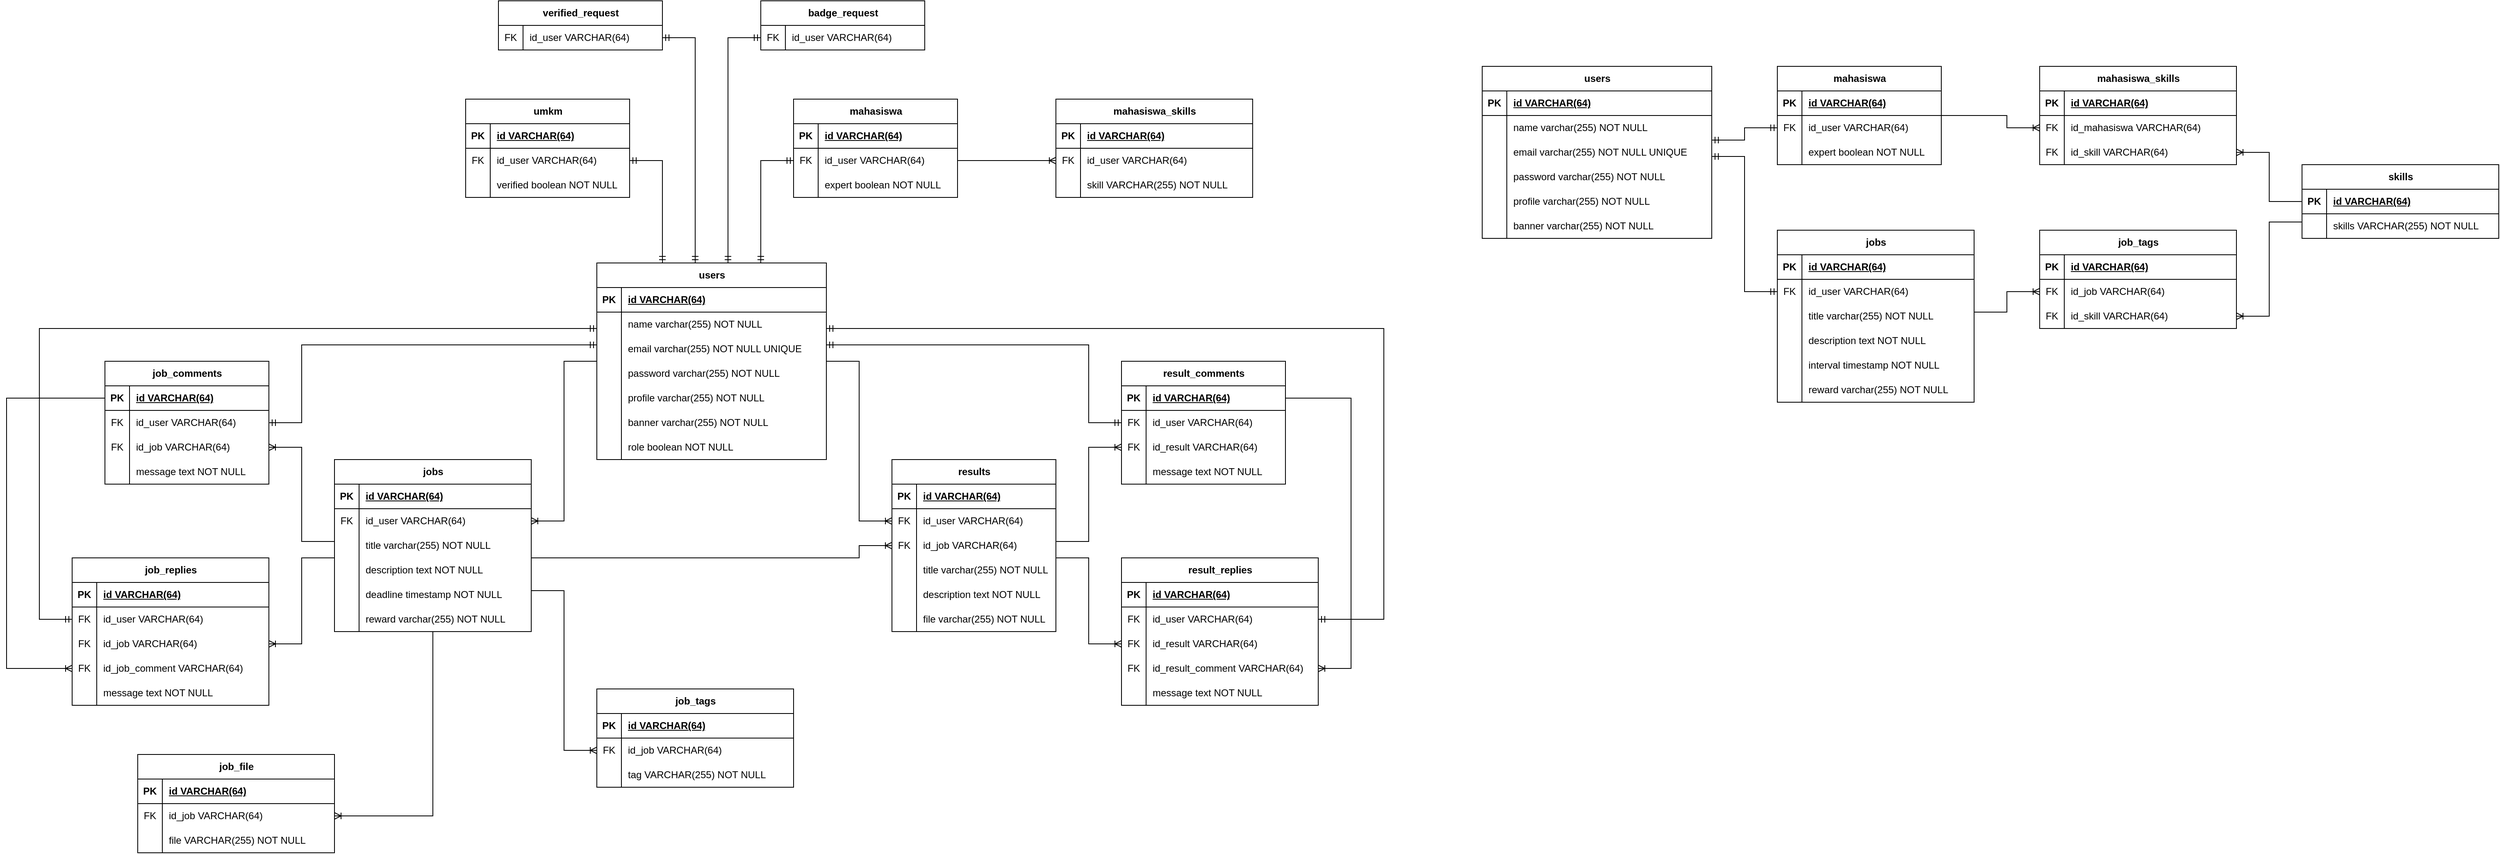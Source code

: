 <mxfile version="22.1.17" type="github">
  <diagram id="R2lEEEUBdFMjLlhIrx00" name="Page-1">
    <mxGraphModel dx="2441" dy="637" grid="1" gridSize="10" guides="1" tooltips="1" connect="1" arrows="1" fold="1" page="1" pageScale="1" pageWidth="850" pageHeight="1100" math="0" shadow="0" extFonts="Permanent Marker^https://fonts.googleapis.com/css?family=Permanent+Marker">
      <root>
        <mxCell id="0" />
        <mxCell id="1" parent="0" />
        <mxCell id="wc5Q7rNn-N-xNiQu3_dc-1" value="users" style="shape=table;startSize=30;container=1;collapsible=1;childLayout=tableLayout;fixedRows=1;rowLines=0;fontStyle=1;align=center;resizeLast=1;html=1;" parent="1" vertex="1">
          <mxGeometry x="720.01" y="360" width="279.99" height="240" as="geometry" />
        </mxCell>
        <mxCell id="wc5Q7rNn-N-xNiQu3_dc-2" value="" style="shape=tableRow;horizontal=0;startSize=0;swimlaneHead=0;swimlaneBody=0;fillColor=none;collapsible=0;dropTarget=0;points=[[0,0.5],[1,0.5]];portConstraint=eastwest;top=0;left=0;right=0;bottom=1;" parent="wc5Q7rNn-N-xNiQu3_dc-1" vertex="1">
          <mxGeometry y="30" width="279.99" height="30" as="geometry" />
        </mxCell>
        <mxCell id="wc5Q7rNn-N-xNiQu3_dc-3" value="PK" style="shape=partialRectangle;connectable=0;fillColor=none;top=0;left=0;bottom=0;right=0;fontStyle=1;overflow=hidden;whiteSpace=wrap;html=1;" parent="wc5Q7rNn-N-xNiQu3_dc-2" vertex="1">
          <mxGeometry width="30" height="30" as="geometry">
            <mxRectangle width="30" height="30" as="alternateBounds" />
          </mxGeometry>
        </mxCell>
        <mxCell id="wc5Q7rNn-N-xNiQu3_dc-4" value="id VARCHAR(64) " style="shape=partialRectangle;connectable=0;fillColor=none;top=0;left=0;bottom=0;right=0;align=left;spacingLeft=6;fontStyle=5;overflow=hidden;whiteSpace=wrap;html=1;" parent="wc5Q7rNn-N-xNiQu3_dc-2" vertex="1">
          <mxGeometry x="30" width="249.99" height="30" as="geometry">
            <mxRectangle width="249.99" height="30" as="alternateBounds" />
          </mxGeometry>
        </mxCell>
        <mxCell id="wc5Q7rNn-N-xNiQu3_dc-5" value="" style="shape=tableRow;horizontal=0;startSize=0;swimlaneHead=0;swimlaneBody=0;fillColor=none;collapsible=0;dropTarget=0;points=[[0,0.5],[1,0.5]];portConstraint=eastwest;top=0;left=0;right=0;bottom=0;" parent="wc5Q7rNn-N-xNiQu3_dc-1" vertex="1">
          <mxGeometry y="60" width="279.99" height="30" as="geometry" />
        </mxCell>
        <mxCell id="wc5Q7rNn-N-xNiQu3_dc-6" value="" style="shape=partialRectangle;connectable=0;fillColor=none;top=0;left=0;bottom=0;right=0;editable=1;overflow=hidden;whiteSpace=wrap;html=1;" parent="wc5Q7rNn-N-xNiQu3_dc-5" vertex="1">
          <mxGeometry width="30" height="30" as="geometry">
            <mxRectangle width="30" height="30" as="alternateBounds" />
          </mxGeometry>
        </mxCell>
        <mxCell id="wc5Q7rNn-N-xNiQu3_dc-7" value="name varchar(255) NOT NULL" style="shape=partialRectangle;connectable=0;fillColor=none;top=0;left=0;bottom=0;right=0;align=left;spacingLeft=6;overflow=hidden;whiteSpace=wrap;html=1;" parent="wc5Q7rNn-N-xNiQu3_dc-5" vertex="1">
          <mxGeometry x="30" width="249.99" height="30" as="geometry">
            <mxRectangle width="249.99" height="30" as="alternateBounds" />
          </mxGeometry>
        </mxCell>
        <mxCell id="wc5Q7rNn-N-xNiQu3_dc-8" value="" style="shape=tableRow;horizontal=0;startSize=0;swimlaneHead=0;swimlaneBody=0;fillColor=none;collapsible=0;dropTarget=0;points=[[0,0.5],[1,0.5]];portConstraint=eastwest;top=0;left=0;right=0;bottom=0;" parent="wc5Q7rNn-N-xNiQu3_dc-1" vertex="1">
          <mxGeometry y="90" width="279.99" height="30" as="geometry" />
        </mxCell>
        <mxCell id="wc5Q7rNn-N-xNiQu3_dc-9" value="" style="shape=partialRectangle;connectable=0;fillColor=none;top=0;left=0;bottom=0;right=0;editable=1;overflow=hidden;whiteSpace=wrap;html=1;" parent="wc5Q7rNn-N-xNiQu3_dc-8" vertex="1">
          <mxGeometry width="30" height="30" as="geometry">
            <mxRectangle width="30" height="30" as="alternateBounds" />
          </mxGeometry>
        </mxCell>
        <mxCell id="wc5Q7rNn-N-xNiQu3_dc-10" value="email varchar(255) NOT NULL UNIQUE" style="shape=partialRectangle;connectable=0;fillColor=none;top=0;left=0;bottom=0;right=0;align=left;spacingLeft=6;overflow=hidden;whiteSpace=wrap;html=1;" parent="wc5Q7rNn-N-xNiQu3_dc-8" vertex="1">
          <mxGeometry x="30" width="249.99" height="30" as="geometry">
            <mxRectangle width="249.99" height="30" as="alternateBounds" />
          </mxGeometry>
        </mxCell>
        <mxCell id="wc5Q7rNn-N-xNiQu3_dc-11" value="" style="shape=tableRow;horizontal=0;startSize=0;swimlaneHead=0;swimlaneBody=0;fillColor=none;collapsible=0;dropTarget=0;points=[[0,0.5],[1,0.5]];portConstraint=eastwest;top=0;left=0;right=0;bottom=0;" parent="wc5Q7rNn-N-xNiQu3_dc-1" vertex="1">
          <mxGeometry y="120" width="279.99" height="30" as="geometry" />
        </mxCell>
        <mxCell id="wc5Q7rNn-N-xNiQu3_dc-12" value="" style="shape=partialRectangle;connectable=0;fillColor=none;top=0;left=0;bottom=0;right=0;editable=1;overflow=hidden;whiteSpace=wrap;html=1;" parent="wc5Q7rNn-N-xNiQu3_dc-11" vertex="1">
          <mxGeometry width="30" height="30" as="geometry">
            <mxRectangle width="30" height="30" as="alternateBounds" />
          </mxGeometry>
        </mxCell>
        <mxCell id="wc5Q7rNn-N-xNiQu3_dc-13" value="password varchar(255) NOT NULL" style="shape=partialRectangle;connectable=0;fillColor=none;top=0;left=0;bottom=0;right=0;align=left;spacingLeft=6;overflow=hidden;whiteSpace=wrap;html=1;" parent="wc5Q7rNn-N-xNiQu3_dc-11" vertex="1">
          <mxGeometry x="30" width="249.99" height="30" as="geometry">
            <mxRectangle width="249.99" height="30" as="alternateBounds" />
          </mxGeometry>
        </mxCell>
        <mxCell id="q7Uk0JzoAxezMymjL-A8-164" value="" style="shape=tableRow;horizontal=0;startSize=0;swimlaneHead=0;swimlaneBody=0;fillColor=none;collapsible=0;dropTarget=0;points=[[0,0.5],[1,0.5]];portConstraint=eastwest;top=0;left=0;right=0;bottom=0;" parent="wc5Q7rNn-N-xNiQu3_dc-1" vertex="1">
          <mxGeometry y="150" width="279.99" height="30" as="geometry" />
        </mxCell>
        <mxCell id="q7Uk0JzoAxezMymjL-A8-165" value="" style="shape=partialRectangle;connectable=0;fillColor=none;top=0;left=0;bottom=0;right=0;editable=1;overflow=hidden;whiteSpace=wrap;html=1;" parent="q7Uk0JzoAxezMymjL-A8-164" vertex="1">
          <mxGeometry width="30" height="30" as="geometry">
            <mxRectangle width="30" height="30" as="alternateBounds" />
          </mxGeometry>
        </mxCell>
        <mxCell id="q7Uk0JzoAxezMymjL-A8-166" value="profile varchar(255) NOT NULL" style="shape=partialRectangle;connectable=0;fillColor=none;top=0;left=0;bottom=0;right=0;align=left;spacingLeft=6;overflow=hidden;whiteSpace=wrap;html=1;" parent="q7Uk0JzoAxezMymjL-A8-164" vertex="1">
          <mxGeometry x="30" width="249.99" height="30" as="geometry">
            <mxRectangle width="249.99" height="30" as="alternateBounds" />
          </mxGeometry>
        </mxCell>
        <mxCell id="_j6_B3YR_QeUHV5Mn4P9-15" value="" style="shape=tableRow;horizontal=0;startSize=0;swimlaneHead=0;swimlaneBody=0;fillColor=none;collapsible=0;dropTarget=0;points=[[0,0.5],[1,0.5]];portConstraint=eastwest;top=0;left=0;right=0;bottom=0;" parent="wc5Q7rNn-N-xNiQu3_dc-1" vertex="1">
          <mxGeometry y="180" width="279.99" height="30" as="geometry" />
        </mxCell>
        <mxCell id="_j6_B3YR_QeUHV5Mn4P9-16" value="" style="shape=partialRectangle;connectable=0;fillColor=none;top=0;left=0;bottom=0;right=0;editable=1;overflow=hidden;whiteSpace=wrap;html=1;" parent="_j6_B3YR_QeUHV5Mn4P9-15" vertex="1">
          <mxGeometry width="30" height="30" as="geometry">
            <mxRectangle width="30" height="30" as="alternateBounds" />
          </mxGeometry>
        </mxCell>
        <mxCell id="_j6_B3YR_QeUHV5Mn4P9-17" value="banner varchar(255) NOT NULL" style="shape=partialRectangle;connectable=0;fillColor=none;top=0;left=0;bottom=0;right=0;align=left;spacingLeft=6;overflow=hidden;whiteSpace=wrap;html=1;" parent="_j6_B3YR_QeUHV5Mn4P9-15" vertex="1">
          <mxGeometry x="30" width="249.99" height="30" as="geometry">
            <mxRectangle width="249.99" height="30" as="alternateBounds" />
          </mxGeometry>
        </mxCell>
        <mxCell id="1FxjViyLl14WmJAYbCaM-1" value="" style="shape=tableRow;horizontal=0;startSize=0;swimlaneHead=0;swimlaneBody=0;fillColor=none;collapsible=0;dropTarget=0;points=[[0,0.5],[1,0.5]];portConstraint=eastwest;top=0;left=0;right=0;bottom=0;" vertex="1" parent="wc5Q7rNn-N-xNiQu3_dc-1">
          <mxGeometry y="210" width="279.99" height="30" as="geometry" />
        </mxCell>
        <mxCell id="1FxjViyLl14WmJAYbCaM-2" value="" style="shape=partialRectangle;connectable=0;fillColor=none;top=0;left=0;bottom=0;right=0;editable=1;overflow=hidden;whiteSpace=wrap;html=1;" vertex="1" parent="1FxjViyLl14WmJAYbCaM-1">
          <mxGeometry width="30" height="30" as="geometry">
            <mxRectangle width="30" height="30" as="alternateBounds" />
          </mxGeometry>
        </mxCell>
        <mxCell id="1FxjViyLl14WmJAYbCaM-3" value="role boolean NOT NULL" style="shape=partialRectangle;connectable=0;fillColor=none;top=0;left=0;bottom=0;right=0;align=left;spacingLeft=6;overflow=hidden;whiteSpace=wrap;html=1;" vertex="1" parent="1FxjViyLl14WmJAYbCaM-1">
          <mxGeometry x="30" width="249.99" height="30" as="geometry">
            <mxRectangle width="249.99" height="30" as="alternateBounds" />
          </mxGeometry>
        </mxCell>
        <mxCell id="wc5Q7rNn-N-xNiQu3_dc-42" value="jobs" style="shape=table;startSize=30;container=1;collapsible=1;childLayout=tableLayout;fixedRows=1;rowLines=0;fontStyle=1;align=center;resizeLast=1;html=1;" parent="1" vertex="1">
          <mxGeometry x="400" y="600" width="240" height="210" as="geometry" />
        </mxCell>
        <mxCell id="wc5Q7rNn-N-xNiQu3_dc-43" value="" style="shape=tableRow;horizontal=0;startSize=0;swimlaneHead=0;swimlaneBody=0;fillColor=none;collapsible=0;dropTarget=0;points=[[0,0.5],[1,0.5]];portConstraint=eastwest;top=0;left=0;right=0;bottom=1;" parent="wc5Q7rNn-N-xNiQu3_dc-42" vertex="1">
          <mxGeometry y="30" width="240" height="30" as="geometry" />
        </mxCell>
        <mxCell id="wc5Q7rNn-N-xNiQu3_dc-44" value="PK" style="shape=partialRectangle;connectable=0;fillColor=none;top=0;left=0;bottom=0;right=0;fontStyle=1;overflow=hidden;whiteSpace=wrap;html=1;" parent="wc5Q7rNn-N-xNiQu3_dc-43" vertex="1">
          <mxGeometry width="30" height="30" as="geometry">
            <mxRectangle width="30" height="30" as="alternateBounds" />
          </mxGeometry>
        </mxCell>
        <mxCell id="wc5Q7rNn-N-xNiQu3_dc-45" value="id VARCHAR(64) " style="shape=partialRectangle;connectable=0;fillColor=none;top=0;left=0;bottom=0;right=0;align=left;spacingLeft=6;fontStyle=5;overflow=hidden;whiteSpace=wrap;html=1;" parent="wc5Q7rNn-N-xNiQu3_dc-43" vertex="1">
          <mxGeometry x="30" width="210" height="30" as="geometry">
            <mxRectangle width="210" height="30" as="alternateBounds" />
          </mxGeometry>
        </mxCell>
        <mxCell id="wc5Q7rNn-N-xNiQu3_dc-46" value="" style="shape=tableRow;horizontal=0;startSize=0;swimlaneHead=0;swimlaneBody=0;fillColor=none;collapsible=0;dropTarget=0;points=[[0,0.5],[1,0.5]];portConstraint=eastwest;top=0;left=0;right=0;bottom=0;" parent="wc5Q7rNn-N-xNiQu3_dc-42" vertex="1">
          <mxGeometry y="60" width="240" height="30" as="geometry" />
        </mxCell>
        <mxCell id="wc5Q7rNn-N-xNiQu3_dc-47" value="FK" style="shape=partialRectangle;connectable=0;fillColor=none;top=0;left=0;bottom=0;right=0;editable=1;overflow=hidden;whiteSpace=wrap;html=1;" parent="wc5Q7rNn-N-xNiQu3_dc-46" vertex="1">
          <mxGeometry width="30" height="30" as="geometry">
            <mxRectangle width="30" height="30" as="alternateBounds" />
          </mxGeometry>
        </mxCell>
        <mxCell id="wc5Q7rNn-N-xNiQu3_dc-48" value="id_user VARCHAR(64) " style="shape=partialRectangle;connectable=0;fillColor=none;top=0;left=0;bottom=0;right=0;align=left;spacingLeft=6;overflow=hidden;whiteSpace=wrap;html=1;" parent="wc5Q7rNn-N-xNiQu3_dc-46" vertex="1">
          <mxGeometry x="30" width="210" height="30" as="geometry">
            <mxRectangle width="210" height="30" as="alternateBounds" />
          </mxGeometry>
        </mxCell>
        <mxCell id="wc5Q7rNn-N-xNiQu3_dc-49" value="" style="shape=tableRow;horizontal=0;startSize=0;swimlaneHead=0;swimlaneBody=0;fillColor=none;collapsible=0;dropTarget=0;points=[[0,0.5],[1,0.5]];portConstraint=eastwest;top=0;left=0;right=0;bottom=0;" parent="wc5Q7rNn-N-xNiQu3_dc-42" vertex="1">
          <mxGeometry y="90" width="240" height="30" as="geometry" />
        </mxCell>
        <mxCell id="wc5Q7rNn-N-xNiQu3_dc-50" value="" style="shape=partialRectangle;connectable=0;fillColor=none;top=0;left=0;bottom=0;right=0;editable=1;overflow=hidden;whiteSpace=wrap;html=1;" parent="wc5Q7rNn-N-xNiQu3_dc-49" vertex="1">
          <mxGeometry width="30" height="30" as="geometry">
            <mxRectangle width="30" height="30" as="alternateBounds" />
          </mxGeometry>
        </mxCell>
        <mxCell id="wc5Q7rNn-N-xNiQu3_dc-51" value="title varchar(255) NOT NULL" style="shape=partialRectangle;connectable=0;fillColor=none;top=0;left=0;bottom=0;right=0;align=left;spacingLeft=6;overflow=hidden;whiteSpace=wrap;html=1;" parent="wc5Q7rNn-N-xNiQu3_dc-49" vertex="1">
          <mxGeometry x="30" width="210" height="30" as="geometry">
            <mxRectangle width="210" height="30" as="alternateBounds" />
          </mxGeometry>
        </mxCell>
        <mxCell id="wc5Q7rNn-N-xNiQu3_dc-52" value="" style="shape=tableRow;horizontal=0;startSize=0;swimlaneHead=0;swimlaneBody=0;fillColor=none;collapsible=0;dropTarget=0;points=[[0,0.5],[1,0.5]];portConstraint=eastwest;top=0;left=0;right=0;bottom=0;" parent="wc5Q7rNn-N-xNiQu3_dc-42" vertex="1">
          <mxGeometry y="120" width="240" height="30" as="geometry" />
        </mxCell>
        <mxCell id="wc5Q7rNn-N-xNiQu3_dc-53" value="" style="shape=partialRectangle;connectable=0;fillColor=none;top=0;left=0;bottom=0;right=0;editable=1;overflow=hidden;whiteSpace=wrap;html=1;" parent="wc5Q7rNn-N-xNiQu3_dc-52" vertex="1">
          <mxGeometry width="30" height="30" as="geometry">
            <mxRectangle width="30" height="30" as="alternateBounds" />
          </mxGeometry>
        </mxCell>
        <mxCell id="wc5Q7rNn-N-xNiQu3_dc-54" value="description text NOT NULL" style="shape=partialRectangle;connectable=0;fillColor=none;top=0;left=0;bottom=0;right=0;align=left;spacingLeft=6;overflow=hidden;whiteSpace=wrap;html=1;" parent="wc5Q7rNn-N-xNiQu3_dc-52" vertex="1">
          <mxGeometry x="30" width="210" height="30" as="geometry">
            <mxRectangle width="210" height="30" as="alternateBounds" />
          </mxGeometry>
        </mxCell>
        <mxCell id="wc5Q7rNn-N-xNiQu3_dc-55" value="" style="shape=tableRow;horizontal=0;startSize=0;swimlaneHead=0;swimlaneBody=0;fillColor=none;collapsible=0;dropTarget=0;points=[[0,0.5],[1,0.5]];portConstraint=eastwest;top=0;left=0;right=0;bottom=0;" parent="wc5Q7rNn-N-xNiQu3_dc-42" vertex="1">
          <mxGeometry y="150" width="240" height="30" as="geometry" />
        </mxCell>
        <mxCell id="wc5Q7rNn-N-xNiQu3_dc-56" value="" style="shape=partialRectangle;connectable=0;fillColor=none;top=0;left=0;bottom=0;right=0;editable=1;overflow=hidden;whiteSpace=wrap;html=1;" parent="wc5Q7rNn-N-xNiQu3_dc-55" vertex="1">
          <mxGeometry width="30" height="30" as="geometry">
            <mxRectangle width="30" height="30" as="alternateBounds" />
          </mxGeometry>
        </mxCell>
        <mxCell id="wc5Q7rNn-N-xNiQu3_dc-57" value="deadline timestamp NOT NULL" style="shape=partialRectangle;connectable=0;fillColor=none;top=0;left=0;bottom=0;right=0;align=left;spacingLeft=6;overflow=hidden;whiteSpace=wrap;html=1;" parent="wc5Q7rNn-N-xNiQu3_dc-55" vertex="1">
          <mxGeometry x="30" width="210" height="30" as="geometry">
            <mxRectangle width="210" height="30" as="alternateBounds" />
          </mxGeometry>
        </mxCell>
        <mxCell id="wc5Q7rNn-N-xNiQu3_dc-58" value="" style="shape=tableRow;horizontal=0;startSize=0;swimlaneHead=0;swimlaneBody=0;fillColor=none;collapsible=0;dropTarget=0;points=[[0,0.5],[1,0.5]];portConstraint=eastwest;top=0;left=0;right=0;bottom=0;" parent="wc5Q7rNn-N-xNiQu3_dc-42" vertex="1">
          <mxGeometry y="180" width="240" height="30" as="geometry" />
        </mxCell>
        <mxCell id="wc5Q7rNn-N-xNiQu3_dc-59" value="" style="shape=partialRectangle;connectable=0;fillColor=none;top=0;left=0;bottom=0;right=0;editable=1;overflow=hidden;whiteSpace=wrap;html=1;" parent="wc5Q7rNn-N-xNiQu3_dc-58" vertex="1">
          <mxGeometry width="30" height="30" as="geometry">
            <mxRectangle width="30" height="30" as="alternateBounds" />
          </mxGeometry>
        </mxCell>
        <mxCell id="wc5Q7rNn-N-xNiQu3_dc-60" value="reward varchar(255) NOT NULL" style="shape=partialRectangle;connectable=0;fillColor=none;top=0;left=0;bottom=0;right=0;align=left;spacingLeft=6;overflow=hidden;whiteSpace=wrap;html=1;" parent="wc5Q7rNn-N-xNiQu3_dc-58" vertex="1">
          <mxGeometry x="30" width="210" height="30" as="geometry">
            <mxRectangle width="210" height="30" as="alternateBounds" />
          </mxGeometry>
        </mxCell>
        <mxCell id="wc5Q7rNn-N-xNiQu3_dc-67" value="job_comments" style="shape=table;startSize=30;container=1;collapsible=1;childLayout=tableLayout;fixedRows=1;rowLines=0;fontStyle=1;align=center;resizeLast=1;html=1;" parent="1" vertex="1">
          <mxGeometry x="120" y="480" width="199.99" height="150" as="geometry" />
        </mxCell>
        <mxCell id="wc5Q7rNn-N-xNiQu3_dc-68" value="" style="shape=tableRow;horizontal=0;startSize=0;swimlaneHead=0;swimlaneBody=0;fillColor=none;collapsible=0;dropTarget=0;points=[[0,0.5],[1,0.5]];portConstraint=eastwest;top=0;left=0;right=0;bottom=1;" parent="wc5Q7rNn-N-xNiQu3_dc-67" vertex="1">
          <mxGeometry y="30" width="199.99" height="30" as="geometry" />
        </mxCell>
        <mxCell id="wc5Q7rNn-N-xNiQu3_dc-69" value="PK" style="shape=partialRectangle;connectable=0;fillColor=none;top=0;left=0;bottom=0;right=0;fontStyle=1;overflow=hidden;whiteSpace=wrap;html=1;" parent="wc5Q7rNn-N-xNiQu3_dc-68" vertex="1">
          <mxGeometry width="30" height="30" as="geometry">
            <mxRectangle width="30" height="30" as="alternateBounds" />
          </mxGeometry>
        </mxCell>
        <mxCell id="wc5Q7rNn-N-xNiQu3_dc-70" value="id VARCHAR(64) " style="shape=partialRectangle;connectable=0;fillColor=none;top=0;left=0;bottom=0;right=0;align=left;spacingLeft=6;fontStyle=5;overflow=hidden;whiteSpace=wrap;html=1;" parent="wc5Q7rNn-N-xNiQu3_dc-68" vertex="1">
          <mxGeometry x="30" width="169.99" height="30" as="geometry">
            <mxRectangle width="169.99" height="30" as="alternateBounds" />
          </mxGeometry>
        </mxCell>
        <mxCell id="wc5Q7rNn-N-xNiQu3_dc-96" value="" style="shape=tableRow;horizontal=0;startSize=0;swimlaneHead=0;swimlaneBody=0;fillColor=none;collapsible=0;dropTarget=0;points=[[0,0.5],[1,0.5]];portConstraint=eastwest;top=0;left=0;right=0;bottom=0;" parent="wc5Q7rNn-N-xNiQu3_dc-67" vertex="1">
          <mxGeometry y="60" width="199.99" height="30" as="geometry" />
        </mxCell>
        <mxCell id="wc5Q7rNn-N-xNiQu3_dc-97" value="FK" style="shape=partialRectangle;connectable=0;fillColor=none;top=0;left=0;bottom=0;right=0;editable=1;overflow=hidden;whiteSpace=wrap;html=1;" parent="wc5Q7rNn-N-xNiQu3_dc-96" vertex="1">
          <mxGeometry width="30" height="30" as="geometry">
            <mxRectangle width="30" height="30" as="alternateBounds" />
          </mxGeometry>
        </mxCell>
        <mxCell id="wc5Q7rNn-N-xNiQu3_dc-98" value="id_user VARCHAR(64) " style="shape=partialRectangle;connectable=0;fillColor=none;top=0;left=0;bottom=0;right=0;align=left;spacingLeft=6;overflow=hidden;whiteSpace=wrap;html=1;" parent="wc5Q7rNn-N-xNiQu3_dc-96" vertex="1">
          <mxGeometry x="30" width="169.99" height="30" as="geometry">
            <mxRectangle width="169.99" height="30" as="alternateBounds" />
          </mxGeometry>
        </mxCell>
        <mxCell id="wc5Q7rNn-N-xNiQu3_dc-108" value="" style="shape=tableRow;horizontal=0;startSize=0;swimlaneHead=0;swimlaneBody=0;fillColor=none;collapsible=0;dropTarget=0;points=[[0,0.5],[1,0.5]];portConstraint=eastwest;top=0;left=0;right=0;bottom=0;" parent="wc5Q7rNn-N-xNiQu3_dc-67" vertex="1">
          <mxGeometry y="90" width="199.99" height="30" as="geometry" />
        </mxCell>
        <mxCell id="wc5Q7rNn-N-xNiQu3_dc-109" value="FK" style="shape=partialRectangle;connectable=0;fillColor=none;top=0;left=0;bottom=0;right=0;editable=1;overflow=hidden;whiteSpace=wrap;html=1;" parent="wc5Q7rNn-N-xNiQu3_dc-108" vertex="1">
          <mxGeometry width="30" height="30" as="geometry">
            <mxRectangle width="30" height="30" as="alternateBounds" />
          </mxGeometry>
        </mxCell>
        <mxCell id="wc5Q7rNn-N-xNiQu3_dc-110" value="id_job VARCHAR(64) " style="shape=partialRectangle;connectable=0;fillColor=none;top=0;left=0;bottom=0;right=0;align=left;spacingLeft=6;overflow=hidden;whiteSpace=wrap;html=1;" parent="wc5Q7rNn-N-xNiQu3_dc-108" vertex="1">
          <mxGeometry x="30" width="169.99" height="30" as="geometry">
            <mxRectangle width="169.99" height="30" as="alternateBounds" />
          </mxGeometry>
        </mxCell>
        <mxCell id="q7Uk0JzoAxezMymjL-A8-72" value="" style="shape=tableRow;horizontal=0;startSize=0;swimlaneHead=0;swimlaneBody=0;fillColor=none;collapsible=0;dropTarget=0;points=[[0,0.5],[1,0.5]];portConstraint=eastwest;top=0;left=0;right=0;bottom=0;" parent="wc5Q7rNn-N-xNiQu3_dc-67" vertex="1">
          <mxGeometry y="120" width="199.99" height="30" as="geometry" />
        </mxCell>
        <mxCell id="q7Uk0JzoAxezMymjL-A8-73" value="" style="shape=partialRectangle;connectable=0;fillColor=none;top=0;left=0;bottom=0;right=0;editable=1;overflow=hidden;whiteSpace=wrap;html=1;" parent="q7Uk0JzoAxezMymjL-A8-72" vertex="1">
          <mxGeometry width="30" height="30" as="geometry">
            <mxRectangle width="30" height="30" as="alternateBounds" />
          </mxGeometry>
        </mxCell>
        <mxCell id="q7Uk0JzoAxezMymjL-A8-74" value="message text NOT NULL" style="shape=partialRectangle;connectable=0;fillColor=none;top=0;left=0;bottom=0;right=0;align=left;spacingLeft=6;overflow=hidden;whiteSpace=wrap;html=1;" parent="q7Uk0JzoAxezMymjL-A8-72" vertex="1">
          <mxGeometry x="30" width="169.99" height="30" as="geometry">
            <mxRectangle width="169.99" height="30" as="alternateBounds" />
          </mxGeometry>
        </mxCell>
        <mxCell id="wc5Q7rNn-N-xNiQu3_dc-115" value="job_replies" style="shape=table;startSize=30;container=1;collapsible=1;childLayout=tableLayout;fixedRows=1;rowLines=0;fontStyle=1;align=center;resizeLast=1;html=1;" parent="1" vertex="1">
          <mxGeometry x="80" y="720" width="239.99" height="180" as="geometry" />
        </mxCell>
        <mxCell id="wc5Q7rNn-N-xNiQu3_dc-116" value="" style="shape=tableRow;horizontal=0;startSize=0;swimlaneHead=0;swimlaneBody=0;fillColor=none;collapsible=0;dropTarget=0;points=[[0,0.5],[1,0.5]];portConstraint=eastwest;top=0;left=0;right=0;bottom=1;" parent="wc5Q7rNn-N-xNiQu3_dc-115" vertex="1">
          <mxGeometry y="30" width="239.99" height="30" as="geometry" />
        </mxCell>
        <mxCell id="wc5Q7rNn-N-xNiQu3_dc-117" value="PK" style="shape=partialRectangle;connectable=0;fillColor=none;top=0;left=0;bottom=0;right=0;fontStyle=1;overflow=hidden;whiteSpace=wrap;html=1;" parent="wc5Q7rNn-N-xNiQu3_dc-116" vertex="1">
          <mxGeometry width="30" height="30" as="geometry">
            <mxRectangle width="30" height="30" as="alternateBounds" />
          </mxGeometry>
        </mxCell>
        <mxCell id="wc5Q7rNn-N-xNiQu3_dc-118" value="id VARCHAR(64) " style="shape=partialRectangle;connectable=0;fillColor=none;top=0;left=0;bottom=0;right=0;align=left;spacingLeft=6;fontStyle=5;overflow=hidden;whiteSpace=wrap;html=1;" parent="wc5Q7rNn-N-xNiQu3_dc-116" vertex="1">
          <mxGeometry x="30" width="209.99" height="30" as="geometry">
            <mxRectangle width="209.99" height="30" as="alternateBounds" />
          </mxGeometry>
        </mxCell>
        <mxCell id="wc5Q7rNn-N-xNiQu3_dc-119" value="" style="shape=tableRow;horizontal=0;startSize=0;swimlaneHead=0;swimlaneBody=0;fillColor=none;collapsible=0;dropTarget=0;points=[[0,0.5],[1,0.5]];portConstraint=eastwest;top=0;left=0;right=0;bottom=0;" parent="wc5Q7rNn-N-xNiQu3_dc-115" vertex="1">
          <mxGeometry y="60" width="239.99" height="30" as="geometry" />
        </mxCell>
        <mxCell id="wc5Q7rNn-N-xNiQu3_dc-120" value="FK" style="shape=partialRectangle;connectable=0;fillColor=none;top=0;left=0;bottom=0;right=0;editable=1;overflow=hidden;whiteSpace=wrap;html=1;" parent="wc5Q7rNn-N-xNiQu3_dc-119" vertex="1">
          <mxGeometry width="30" height="30" as="geometry">
            <mxRectangle width="30" height="30" as="alternateBounds" />
          </mxGeometry>
        </mxCell>
        <mxCell id="wc5Q7rNn-N-xNiQu3_dc-121" value="id_user VARCHAR(64) " style="shape=partialRectangle;connectable=0;fillColor=none;top=0;left=0;bottom=0;right=0;align=left;spacingLeft=6;overflow=hidden;whiteSpace=wrap;html=1;" parent="wc5Q7rNn-N-xNiQu3_dc-119" vertex="1">
          <mxGeometry x="30" width="209.99" height="30" as="geometry">
            <mxRectangle width="209.99" height="30" as="alternateBounds" />
          </mxGeometry>
        </mxCell>
        <mxCell id="wc5Q7rNn-N-xNiQu3_dc-122" value="" style="shape=tableRow;horizontal=0;startSize=0;swimlaneHead=0;swimlaneBody=0;fillColor=none;collapsible=0;dropTarget=0;points=[[0,0.5],[1,0.5]];portConstraint=eastwest;top=0;left=0;right=0;bottom=0;" parent="wc5Q7rNn-N-xNiQu3_dc-115" vertex="1">
          <mxGeometry y="90" width="239.99" height="30" as="geometry" />
        </mxCell>
        <mxCell id="wc5Q7rNn-N-xNiQu3_dc-123" value="FK" style="shape=partialRectangle;connectable=0;fillColor=none;top=0;left=0;bottom=0;right=0;editable=1;overflow=hidden;whiteSpace=wrap;html=1;" parent="wc5Q7rNn-N-xNiQu3_dc-122" vertex="1">
          <mxGeometry width="30" height="30" as="geometry">
            <mxRectangle width="30" height="30" as="alternateBounds" />
          </mxGeometry>
        </mxCell>
        <mxCell id="wc5Q7rNn-N-xNiQu3_dc-124" value="id_job VARCHAR(64) " style="shape=partialRectangle;connectable=0;fillColor=none;top=0;left=0;bottom=0;right=0;align=left;spacingLeft=6;overflow=hidden;whiteSpace=wrap;html=1;" parent="wc5Q7rNn-N-xNiQu3_dc-122" vertex="1">
          <mxGeometry x="30" width="209.99" height="30" as="geometry">
            <mxRectangle width="209.99" height="30" as="alternateBounds" />
          </mxGeometry>
        </mxCell>
        <mxCell id="wc5Q7rNn-N-xNiQu3_dc-125" value="" style="shape=tableRow;horizontal=0;startSize=0;swimlaneHead=0;swimlaneBody=0;fillColor=none;collapsible=0;dropTarget=0;points=[[0,0.5],[1,0.5]];portConstraint=eastwest;top=0;left=0;right=0;bottom=0;" parent="wc5Q7rNn-N-xNiQu3_dc-115" vertex="1">
          <mxGeometry y="120" width="239.99" height="30" as="geometry" />
        </mxCell>
        <mxCell id="wc5Q7rNn-N-xNiQu3_dc-126" value="FK" style="shape=partialRectangle;connectable=0;fillColor=none;top=0;left=0;bottom=0;right=0;editable=1;overflow=hidden;whiteSpace=wrap;html=1;" parent="wc5Q7rNn-N-xNiQu3_dc-125" vertex="1">
          <mxGeometry width="30" height="30" as="geometry">
            <mxRectangle width="30" height="30" as="alternateBounds" />
          </mxGeometry>
        </mxCell>
        <mxCell id="wc5Q7rNn-N-xNiQu3_dc-127" value="id_job_comment VARCHAR(64) " style="shape=partialRectangle;connectable=0;fillColor=none;top=0;left=0;bottom=0;right=0;align=left;spacingLeft=6;overflow=hidden;whiteSpace=wrap;html=1;" parent="wc5Q7rNn-N-xNiQu3_dc-125" vertex="1">
          <mxGeometry x="30" width="209.99" height="30" as="geometry">
            <mxRectangle width="209.99" height="30" as="alternateBounds" />
          </mxGeometry>
        </mxCell>
        <mxCell id="q7Uk0JzoAxezMymjL-A8-33" value="" style="shape=tableRow;horizontal=0;startSize=0;swimlaneHead=0;swimlaneBody=0;fillColor=none;collapsible=0;dropTarget=0;points=[[0,0.5],[1,0.5]];portConstraint=eastwest;top=0;left=0;right=0;bottom=0;" parent="wc5Q7rNn-N-xNiQu3_dc-115" vertex="1">
          <mxGeometry y="150" width="239.99" height="30" as="geometry" />
        </mxCell>
        <mxCell id="q7Uk0JzoAxezMymjL-A8-34" value="" style="shape=partialRectangle;connectable=0;fillColor=none;top=0;left=0;bottom=0;right=0;editable=1;overflow=hidden;whiteSpace=wrap;html=1;" parent="q7Uk0JzoAxezMymjL-A8-33" vertex="1">
          <mxGeometry width="30" height="30" as="geometry">
            <mxRectangle width="30" height="30" as="alternateBounds" />
          </mxGeometry>
        </mxCell>
        <mxCell id="q7Uk0JzoAxezMymjL-A8-35" value="message text NOT NULL" style="shape=partialRectangle;connectable=0;fillColor=none;top=0;left=0;bottom=0;right=0;align=left;spacingLeft=6;overflow=hidden;whiteSpace=wrap;html=1;" parent="q7Uk0JzoAxezMymjL-A8-33" vertex="1">
          <mxGeometry x="30" width="209.99" height="30" as="geometry">
            <mxRectangle width="209.99" height="30" as="alternateBounds" />
          </mxGeometry>
        </mxCell>
        <mxCell id="q7Uk0JzoAxezMymjL-A8-6" value="results" style="shape=table;startSize=30;container=1;collapsible=1;childLayout=tableLayout;fixedRows=1;rowLines=0;fontStyle=1;align=center;resizeLast=1;html=1;" parent="1" vertex="1">
          <mxGeometry x="1080" y="600" width="199.99" height="210" as="geometry" />
        </mxCell>
        <mxCell id="q7Uk0JzoAxezMymjL-A8-7" value="" style="shape=tableRow;horizontal=0;startSize=0;swimlaneHead=0;swimlaneBody=0;fillColor=none;collapsible=0;dropTarget=0;points=[[0,0.5],[1,0.5]];portConstraint=eastwest;top=0;left=0;right=0;bottom=1;" parent="q7Uk0JzoAxezMymjL-A8-6" vertex="1">
          <mxGeometry y="30" width="199.99" height="30" as="geometry" />
        </mxCell>
        <mxCell id="q7Uk0JzoAxezMymjL-A8-8" value="PK" style="shape=partialRectangle;connectable=0;fillColor=none;top=0;left=0;bottom=0;right=0;fontStyle=1;overflow=hidden;whiteSpace=wrap;html=1;" parent="q7Uk0JzoAxezMymjL-A8-7" vertex="1">
          <mxGeometry width="30" height="30" as="geometry">
            <mxRectangle width="30" height="30" as="alternateBounds" />
          </mxGeometry>
        </mxCell>
        <mxCell id="q7Uk0JzoAxezMymjL-A8-9" value="id VARCHAR(64) " style="shape=partialRectangle;connectable=0;fillColor=none;top=0;left=0;bottom=0;right=0;align=left;spacingLeft=6;fontStyle=5;overflow=hidden;whiteSpace=wrap;html=1;" parent="q7Uk0JzoAxezMymjL-A8-7" vertex="1">
          <mxGeometry x="30" width="169.99" height="30" as="geometry">
            <mxRectangle width="169.99" height="30" as="alternateBounds" />
          </mxGeometry>
        </mxCell>
        <mxCell id="q7Uk0JzoAxezMymjL-A8-25" value="" style="shape=tableRow;horizontal=0;startSize=0;swimlaneHead=0;swimlaneBody=0;fillColor=none;collapsible=0;dropTarget=0;points=[[0,0.5],[1,0.5]];portConstraint=eastwest;top=0;left=0;right=0;bottom=0;" parent="q7Uk0JzoAxezMymjL-A8-6" vertex="1">
          <mxGeometry y="60" width="199.99" height="30" as="geometry" />
        </mxCell>
        <mxCell id="q7Uk0JzoAxezMymjL-A8-26" value="FK" style="shape=partialRectangle;connectable=0;fillColor=none;top=0;left=0;bottom=0;right=0;editable=1;overflow=hidden;whiteSpace=wrap;html=1;" parent="q7Uk0JzoAxezMymjL-A8-25" vertex="1">
          <mxGeometry width="30" height="30" as="geometry">
            <mxRectangle width="30" height="30" as="alternateBounds" />
          </mxGeometry>
        </mxCell>
        <mxCell id="q7Uk0JzoAxezMymjL-A8-27" value="id_user VARCHAR(64) " style="shape=partialRectangle;connectable=0;fillColor=none;top=0;left=0;bottom=0;right=0;align=left;spacingLeft=6;overflow=hidden;whiteSpace=wrap;html=1;" parent="q7Uk0JzoAxezMymjL-A8-25" vertex="1">
          <mxGeometry x="30" width="169.99" height="30" as="geometry">
            <mxRectangle width="169.99" height="30" as="alternateBounds" />
          </mxGeometry>
        </mxCell>
        <mxCell id="q7Uk0JzoAxezMymjL-A8-29" value="" style="shape=tableRow;horizontal=0;startSize=0;swimlaneHead=0;swimlaneBody=0;fillColor=none;collapsible=0;dropTarget=0;points=[[0,0.5],[1,0.5]];portConstraint=eastwest;top=0;left=0;right=0;bottom=0;" parent="q7Uk0JzoAxezMymjL-A8-6" vertex="1">
          <mxGeometry y="90" width="199.99" height="30" as="geometry" />
        </mxCell>
        <mxCell id="q7Uk0JzoAxezMymjL-A8-30" value="FK" style="shape=partialRectangle;connectable=0;fillColor=none;top=0;left=0;bottom=0;right=0;editable=1;overflow=hidden;whiteSpace=wrap;html=1;" parent="q7Uk0JzoAxezMymjL-A8-29" vertex="1">
          <mxGeometry width="30" height="30" as="geometry">
            <mxRectangle width="30" height="30" as="alternateBounds" />
          </mxGeometry>
        </mxCell>
        <mxCell id="q7Uk0JzoAxezMymjL-A8-31" value="id_job VARCHAR(64) " style="shape=partialRectangle;connectable=0;fillColor=none;top=0;left=0;bottom=0;right=0;align=left;spacingLeft=6;overflow=hidden;whiteSpace=wrap;html=1;" parent="q7Uk0JzoAxezMymjL-A8-29" vertex="1">
          <mxGeometry x="30" width="169.99" height="30" as="geometry">
            <mxRectangle width="169.99" height="30" as="alternateBounds" />
          </mxGeometry>
        </mxCell>
        <mxCell id="q7Uk0JzoAxezMymjL-A8-81" value="" style="shape=tableRow;horizontal=0;startSize=0;swimlaneHead=0;swimlaneBody=0;fillColor=none;collapsible=0;dropTarget=0;points=[[0,0.5],[1,0.5]];portConstraint=eastwest;top=0;left=0;right=0;bottom=0;" parent="q7Uk0JzoAxezMymjL-A8-6" vertex="1">
          <mxGeometry y="120" width="199.99" height="30" as="geometry" />
        </mxCell>
        <mxCell id="q7Uk0JzoAxezMymjL-A8-82" value="" style="shape=partialRectangle;connectable=0;fillColor=none;top=0;left=0;bottom=0;right=0;editable=1;overflow=hidden;whiteSpace=wrap;html=1;" parent="q7Uk0JzoAxezMymjL-A8-81" vertex="1">
          <mxGeometry width="30" height="30" as="geometry">
            <mxRectangle width="30" height="30" as="alternateBounds" />
          </mxGeometry>
        </mxCell>
        <mxCell id="q7Uk0JzoAxezMymjL-A8-83" value="title varchar(255) NOT NULL" style="shape=partialRectangle;connectable=0;fillColor=none;top=0;left=0;bottom=0;right=0;align=left;spacingLeft=6;overflow=hidden;whiteSpace=wrap;html=1;" parent="q7Uk0JzoAxezMymjL-A8-81" vertex="1">
          <mxGeometry x="30" width="169.99" height="30" as="geometry">
            <mxRectangle width="169.99" height="30" as="alternateBounds" />
          </mxGeometry>
        </mxCell>
        <mxCell id="q7Uk0JzoAxezMymjL-A8-84" value="" style="shape=tableRow;horizontal=0;startSize=0;swimlaneHead=0;swimlaneBody=0;fillColor=none;collapsible=0;dropTarget=0;points=[[0,0.5],[1,0.5]];portConstraint=eastwest;top=0;left=0;right=0;bottom=0;" parent="q7Uk0JzoAxezMymjL-A8-6" vertex="1">
          <mxGeometry y="150" width="199.99" height="30" as="geometry" />
        </mxCell>
        <mxCell id="q7Uk0JzoAxezMymjL-A8-85" value="" style="shape=partialRectangle;connectable=0;fillColor=none;top=0;left=0;bottom=0;right=0;editable=1;overflow=hidden;whiteSpace=wrap;html=1;" parent="q7Uk0JzoAxezMymjL-A8-84" vertex="1">
          <mxGeometry width="30" height="30" as="geometry">
            <mxRectangle width="30" height="30" as="alternateBounds" />
          </mxGeometry>
        </mxCell>
        <mxCell id="q7Uk0JzoAxezMymjL-A8-86" value="description text NOT NULL" style="shape=partialRectangle;connectable=0;fillColor=none;top=0;left=0;bottom=0;right=0;align=left;spacingLeft=6;overflow=hidden;whiteSpace=wrap;html=1;" parent="q7Uk0JzoAxezMymjL-A8-84" vertex="1">
          <mxGeometry x="30" width="169.99" height="30" as="geometry">
            <mxRectangle width="169.99" height="30" as="alternateBounds" />
          </mxGeometry>
        </mxCell>
        <mxCell id="q7Uk0JzoAxezMymjL-A8-87" value="" style="shape=tableRow;horizontal=0;startSize=0;swimlaneHead=0;swimlaneBody=0;fillColor=none;collapsible=0;dropTarget=0;points=[[0,0.5],[1,0.5]];portConstraint=eastwest;top=0;left=0;right=0;bottom=0;" parent="q7Uk0JzoAxezMymjL-A8-6" vertex="1">
          <mxGeometry y="180" width="199.99" height="30" as="geometry" />
        </mxCell>
        <mxCell id="q7Uk0JzoAxezMymjL-A8-88" value="" style="shape=partialRectangle;connectable=0;fillColor=none;top=0;left=0;bottom=0;right=0;editable=1;overflow=hidden;whiteSpace=wrap;html=1;" parent="q7Uk0JzoAxezMymjL-A8-87" vertex="1">
          <mxGeometry width="30" height="30" as="geometry">
            <mxRectangle width="30" height="30" as="alternateBounds" />
          </mxGeometry>
        </mxCell>
        <mxCell id="q7Uk0JzoAxezMymjL-A8-89" value="file varchar(255) NOT NULL" style="shape=partialRectangle;connectable=0;fillColor=none;top=0;left=0;bottom=0;right=0;align=left;spacingLeft=6;overflow=hidden;whiteSpace=wrap;html=1;" parent="q7Uk0JzoAxezMymjL-A8-87" vertex="1">
          <mxGeometry x="30" width="169.99" height="30" as="geometry">
            <mxRectangle width="169.99" height="30" as="alternateBounds" />
          </mxGeometry>
        </mxCell>
        <mxCell id="q7Uk0JzoAxezMymjL-A8-36" value="result_comments" style="shape=table;startSize=30;container=1;collapsible=1;childLayout=tableLayout;fixedRows=1;rowLines=0;fontStyle=1;align=center;resizeLast=1;html=1;" parent="1" vertex="1">
          <mxGeometry x="1360" y="480" width="199.99" height="150" as="geometry" />
        </mxCell>
        <mxCell id="q7Uk0JzoAxezMymjL-A8-37" value="" style="shape=tableRow;horizontal=0;startSize=0;swimlaneHead=0;swimlaneBody=0;fillColor=none;collapsible=0;dropTarget=0;points=[[0,0.5],[1,0.5]];portConstraint=eastwest;top=0;left=0;right=0;bottom=1;" parent="q7Uk0JzoAxezMymjL-A8-36" vertex="1">
          <mxGeometry y="30" width="199.99" height="30" as="geometry" />
        </mxCell>
        <mxCell id="q7Uk0JzoAxezMymjL-A8-38" value="PK" style="shape=partialRectangle;connectable=0;fillColor=none;top=0;left=0;bottom=0;right=0;fontStyle=1;overflow=hidden;whiteSpace=wrap;html=1;" parent="q7Uk0JzoAxezMymjL-A8-37" vertex="1">
          <mxGeometry width="30" height="30" as="geometry">
            <mxRectangle width="30" height="30" as="alternateBounds" />
          </mxGeometry>
        </mxCell>
        <mxCell id="q7Uk0JzoAxezMymjL-A8-39" value="id VARCHAR(64) " style="shape=partialRectangle;connectable=0;fillColor=none;top=0;left=0;bottom=0;right=0;align=left;spacingLeft=6;fontStyle=5;overflow=hidden;whiteSpace=wrap;html=1;" parent="q7Uk0JzoAxezMymjL-A8-37" vertex="1">
          <mxGeometry x="30" width="169.99" height="30" as="geometry">
            <mxRectangle width="169.99" height="30" as="alternateBounds" />
          </mxGeometry>
        </mxCell>
        <mxCell id="q7Uk0JzoAxezMymjL-A8-43" value="" style="shape=tableRow;horizontal=0;startSize=0;swimlaneHead=0;swimlaneBody=0;fillColor=none;collapsible=0;dropTarget=0;points=[[0,0.5],[1,0.5]];portConstraint=eastwest;top=0;left=0;right=0;bottom=0;" parent="q7Uk0JzoAxezMymjL-A8-36" vertex="1">
          <mxGeometry y="60" width="199.99" height="30" as="geometry" />
        </mxCell>
        <mxCell id="q7Uk0JzoAxezMymjL-A8-44" value="FK" style="shape=partialRectangle;connectable=0;fillColor=none;top=0;left=0;bottom=0;right=0;editable=1;overflow=hidden;whiteSpace=wrap;html=1;" parent="q7Uk0JzoAxezMymjL-A8-43" vertex="1">
          <mxGeometry width="30" height="30" as="geometry">
            <mxRectangle width="30" height="30" as="alternateBounds" />
          </mxGeometry>
        </mxCell>
        <mxCell id="q7Uk0JzoAxezMymjL-A8-45" value="id_user VARCHAR(64) " style="shape=partialRectangle;connectable=0;fillColor=none;top=0;left=0;bottom=0;right=0;align=left;spacingLeft=6;overflow=hidden;whiteSpace=wrap;html=1;" parent="q7Uk0JzoAxezMymjL-A8-43" vertex="1">
          <mxGeometry x="30" width="169.99" height="30" as="geometry">
            <mxRectangle width="169.99" height="30" as="alternateBounds" />
          </mxGeometry>
        </mxCell>
        <mxCell id="q7Uk0JzoAxezMymjL-A8-46" value="" style="shape=tableRow;horizontal=0;startSize=0;swimlaneHead=0;swimlaneBody=0;fillColor=none;collapsible=0;dropTarget=0;points=[[0,0.5],[1,0.5]];portConstraint=eastwest;top=0;left=0;right=0;bottom=0;" parent="q7Uk0JzoAxezMymjL-A8-36" vertex="1">
          <mxGeometry y="90" width="199.99" height="30" as="geometry" />
        </mxCell>
        <mxCell id="q7Uk0JzoAxezMymjL-A8-47" value="FK" style="shape=partialRectangle;connectable=0;fillColor=none;top=0;left=0;bottom=0;right=0;editable=1;overflow=hidden;whiteSpace=wrap;html=1;" parent="q7Uk0JzoAxezMymjL-A8-46" vertex="1">
          <mxGeometry width="30" height="30" as="geometry">
            <mxRectangle width="30" height="30" as="alternateBounds" />
          </mxGeometry>
        </mxCell>
        <mxCell id="q7Uk0JzoAxezMymjL-A8-48" value="id_result VARCHAR(64) " style="shape=partialRectangle;connectable=0;fillColor=none;top=0;left=0;bottom=0;right=0;align=left;spacingLeft=6;overflow=hidden;whiteSpace=wrap;html=1;" parent="q7Uk0JzoAxezMymjL-A8-46" vertex="1">
          <mxGeometry x="30" width="169.99" height="30" as="geometry">
            <mxRectangle width="169.99" height="30" as="alternateBounds" />
          </mxGeometry>
        </mxCell>
        <mxCell id="q7Uk0JzoAxezMymjL-A8-93" value="" style="shape=tableRow;horizontal=0;startSize=0;swimlaneHead=0;swimlaneBody=0;fillColor=none;collapsible=0;dropTarget=0;points=[[0,0.5],[1,0.5]];portConstraint=eastwest;top=0;left=0;right=0;bottom=0;" parent="q7Uk0JzoAxezMymjL-A8-36" vertex="1">
          <mxGeometry y="120" width="199.99" height="30" as="geometry" />
        </mxCell>
        <mxCell id="q7Uk0JzoAxezMymjL-A8-94" value="" style="shape=partialRectangle;connectable=0;fillColor=none;top=0;left=0;bottom=0;right=0;editable=1;overflow=hidden;whiteSpace=wrap;html=1;" parent="q7Uk0JzoAxezMymjL-A8-93" vertex="1">
          <mxGeometry width="30" height="30" as="geometry">
            <mxRectangle width="30" height="30" as="alternateBounds" />
          </mxGeometry>
        </mxCell>
        <mxCell id="q7Uk0JzoAxezMymjL-A8-95" value="message text NOT NULL" style="shape=partialRectangle;connectable=0;fillColor=none;top=0;left=0;bottom=0;right=0;align=left;spacingLeft=6;overflow=hidden;whiteSpace=wrap;html=1;" parent="q7Uk0JzoAxezMymjL-A8-93" vertex="1">
          <mxGeometry x="30" width="169.99" height="30" as="geometry">
            <mxRectangle width="169.99" height="30" as="alternateBounds" />
          </mxGeometry>
        </mxCell>
        <mxCell id="q7Uk0JzoAxezMymjL-A8-49" value="result_replies" style="shape=table;startSize=30;container=1;collapsible=1;childLayout=tableLayout;fixedRows=1;rowLines=0;fontStyle=1;align=center;resizeLast=1;html=1;" parent="1" vertex="1">
          <mxGeometry x="1360" y="720" width="240" height="180" as="geometry" />
        </mxCell>
        <mxCell id="q7Uk0JzoAxezMymjL-A8-50" value="" style="shape=tableRow;horizontal=0;startSize=0;swimlaneHead=0;swimlaneBody=0;fillColor=none;collapsible=0;dropTarget=0;points=[[0,0.5],[1,0.5]];portConstraint=eastwest;top=0;left=0;right=0;bottom=1;" parent="q7Uk0JzoAxezMymjL-A8-49" vertex="1">
          <mxGeometry y="30" width="240" height="30" as="geometry" />
        </mxCell>
        <mxCell id="q7Uk0JzoAxezMymjL-A8-51" value="PK" style="shape=partialRectangle;connectable=0;fillColor=none;top=0;left=0;bottom=0;right=0;fontStyle=1;overflow=hidden;whiteSpace=wrap;html=1;" parent="q7Uk0JzoAxezMymjL-A8-50" vertex="1">
          <mxGeometry width="30" height="30" as="geometry">
            <mxRectangle width="30" height="30" as="alternateBounds" />
          </mxGeometry>
        </mxCell>
        <mxCell id="q7Uk0JzoAxezMymjL-A8-52" value="id VARCHAR(64) " style="shape=partialRectangle;connectable=0;fillColor=none;top=0;left=0;bottom=0;right=0;align=left;spacingLeft=6;fontStyle=5;overflow=hidden;whiteSpace=wrap;html=1;" parent="q7Uk0JzoAxezMymjL-A8-50" vertex="1">
          <mxGeometry x="30" width="210" height="30" as="geometry">
            <mxRectangle width="210" height="30" as="alternateBounds" />
          </mxGeometry>
        </mxCell>
        <mxCell id="q7Uk0JzoAxezMymjL-A8-56" value="" style="shape=tableRow;horizontal=0;startSize=0;swimlaneHead=0;swimlaneBody=0;fillColor=none;collapsible=0;dropTarget=0;points=[[0,0.5],[1,0.5]];portConstraint=eastwest;top=0;left=0;right=0;bottom=0;" parent="q7Uk0JzoAxezMymjL-A8-49" vertex="1">
          <mxGeometry y="60" width="240" height="30" as="geometry" />
        </mxCell>
        <mxCell id="q7Uk0JzoAxezMymjL-A8-57" value="FK" style="shape=partialRectangle;connectable=0;fillColor=none;top=0;left=0;bottom=0;right=0;editable=1;overflow=hidden;whiteSpace=wrap;html=1;" parent="q7Uk0JzoAxezMymjL-A8-56" vertex="1">
          <mxGeometry width="30" height="30" as="geometry">
            <mxRectangle width="30" height="30" as="alternateBounds" />
          </mxGeometry>
        </mxCell>
        <mxCell id="q7Uk0JzoAxezMymjL-A8-58" value="id_user VARCHAR(64) " style="shape=partialRectangle;connectable=0;fillColor=none;top=0;left=0;bottom=0;right=0;align=left;spacingLeft=6;overflow=hidden;whiteSpace=wrap;html=1;" parent="q7Uk0JzoAxezMymjL-A8-56" vertex="1">
          <mxGeometry x="30" width="210" height="30" as="geometry">
            <mxRectangle width="210" height="30" as="alternateBounds" />
          </mxGeometry>
        </mxCell>
        <mxCell id="q7Uk0JzoAxezMymjL-A8-59" value="" style="shape=tableRow;horizontal=0;startSize=0;swimlaneHead=0;swimlaneBody=0;fillColor=none;collapsible=0;dropTarget=0;points=[[0,0.5],[1,0.5]];portConstraint=eastwest;top=0;left=0;right=0;bottom=0;" parent="q7Uk0JzoAxezMymjL-A8-49" vertex="1">
          <mxGeometry y="90" width="240" height="30" as="geometry" />
        </mxCell>
        <mxCell id="q7Uk0JzoAxezMymjL-A8-60" value="FK" style="shape=partialRectangle;connectable=0;fillColor=none;top=0;left=0;bottom=0;right=0;editable=1;overflow=hidden;whiteSpace=wrap;html=1;" parent="q7Uk0JzoAxezMymjL-A8-59" vertex="1">
          <mxGeometry width="30" height="30" as="geometry">
            <mxRectangle width="30" height="30" as="alternateBounds" />
          </mxGeometry>
        </mxCell>
        <mxCell id="q7Uk0JzoAxezMymjL-A8-61" value="id_result VARCHAR(64) " style="shape=partialRectangle;connectable=0;fillColor=none;top=0;left=0;bottom=0;right=0;align=left;spacingLeft=6;overflow=hidden;whiteSpace=wrap;html=1;" parent="q7Uk0JzoAxezMymjL-A8-59" vertex="1">
          <mxGeometry x="30" width="210" height="30" as="geometry">
            <mxRectangle width="210" height="30" as="alternateBounds" />
          </mxGeometry>
        </mxCell>
        <mxCell id="q7Uk0JzoAxezMymjL-A8-62" value="" style="shape=tableRow;horizontal=0;startSize=0;swimlaneHead=0;swimlaneBody=0;fillColor=none;collapsible=0;dropTarget=0;points=[[0,0.5],[1,0.5]];portConstraint=eastwest;top=0;left=0;right=0;bottom=0;" parent="q7Uk0JzoAxezMymjL-A8-49" vertex="1">
          <mxGeometry y="120" width="240" height="30" as="geometry" />
        </mxCell>
        <mxCell id="q7Uk0JzoAxezMymjL-A8-63" value="FK" style="shape=partialRectangle;connectable=0;fillColor=none;top=0;left=0;bottom=0;right=0;editable=1;overflow=hidden;whiteSpace=wrap;html=1;" parent="q7Uk0JzoAxezMymjL-A8-62" vertex="1">
          <mxGeometry width="30" height="30" as="geometry">
            <mxRectangle width="30" height="30" as="alternateBounds" />
          </mxGeometry>
        </mxCell>
        <mxCell id="q7Uk0JzoAxezMymjL-A8-64" value="id_result_comment VARCHAR(64) " style="shape=partialRectangle;connectable=0;fillColor=none;top=0;left=0;bottom=0;right=0;align=left;spacingLeft=6;overflow=hidden;whiteSpace=wrap;html=1;" parent="q7Uk0JzoAxezMymjL-A8-62" vertex="1">
          <mxGeometry x="30" width="210" height="30" as="geometry">
            <mxRectangle width="210" height="30" as="alternateBounds" />
          </mxGeometry>
        </mxCell>
        <mxCell id="q7Uk0JzoAxezMymjL-A8-96" value="" style="shape=tableRow;horizontal=0;startSize=0;swimlaneHead=0;swimlaneBody=0;fillColor=none;collapsible=0;dropTarget=0;points=[[0,0.5],[1,0.5]];portConstraint=eastwest;top=0;left=0;right=0;bottom=0;" parent="q7Uk0JzoAxezMymjL-A8-49" vertex="1">
          <mxGeometry y="150" width="240" height="30" as="geometry" />
        </mxCell>
        <mxCell id="q7Uk0JzoAxezMymjL-A8-97" value="" style="shape=partialRectangle;connectable=0;fillColor=none;top=0;left=0;bottom=0;right=0;editable=1;overflow=hidden;whiteSpace=wrap;html=1;" parent="q7Uk0JzoAxezMymjL-A8-96" vertex="1">
          <mxGeometry width="30" height="30" as="geometry">
            <mxRectangle width="30" height="30" as="alternateBounds" />
          </mxGeometry>
        </mxCell>
        <mxCell id="q7Uk0JzoAxezMymjL-A8-98" value="message text NOT NULL" style="shape=partialRectangle;connectable=0;fillColor=none;top=0;left=0;bottom=0;right=0;align=left;spacingLeft=6;overflow=hidden;whiteSpace=wrap;html=1;" parent="q7Uk0JzoAxezMymjL-A8-96" vertex="1">
          <mxGeometry x="30" width="210" height="30" as="geometry">
            <mxRectangle width="210" height="30" as="alternateBounds" />
          </mxGeometry>
        </mxCell>
        <mxCell id="q7Uk0JzoAxezMymjL-A8-101" value="umkm" style="shape=table;startSize=30;container=1;collapsible=1;childLayout=tableLayout;fixedRows=1;rowLines=0;fontStyle=1;align=center;resizeLast=1;html=1;" parent="1" vertex="1">
          <mxGeometry x="560" y="160" width="200.01" height="120" as="geometry" />
        </mxCell>
        <mxCell id="q7Uk0JzoAxezMymjL-A8-102" value="" style="shape=tableRow;horizontal=0;startSize=0;swimlaneHead=0;swimlaneBody=0;fillColor=none;collapsible=0;dropTarget=0;points=[[0,0.5],[1,0.5]];portConstraint=eastwest;top=0;left=0;right=0;bottom=1;" parent="q7Uk0JzoAxezMymjL-A8-101" vertex="1">
          <mxGeometry y="30" width="200.01" height="30" as="geometry" />
        </mxCell>
        <mxCell id="q7Uk0JzoAxezMymjL-A8-103" value="PK" style="shape=partialRectangle;connectable=0;fillColor=none;top=0;left=0;bottom=0;right=0;fontStyle=1;overflow=hidden;whiteSpace=wrap;html=1;" parent="q7Uk0JzoAxezMymjL-A8-102" vertex="1">
          <mxGeometry width="30" height="30" as="geometry">
            <mxRectangle width="30" height="30" as="alternateBounds" />
          </mxGeometry>
        </mxCell>
        <mxCell id="q7Uk0JzoAxezMymjL-A8-104" value="id VARCHAR(64) " style="shape=partialRectangle;connectable=0;fillColor=none;top=0;left=0;bottom=0;right=0;align=left;spacingLeft=6;fontStyle=5;overflow=hidden;whiteSpace=wrap;html=1;" parent="q7Uk0JzoAxezMymjL-A8-102" vertex="1">
          <mxGeometry x="30" width="170.01" height="30" as="geometry">
            <mxRectangle width="170.01" height="30" as="alternateBounds" />
          </mxGeometry>
        </mxCell>
        <mxCell id="q7Uk0JzoAxezMymjL-A8-105" value="" style="shape=tableRow;horizontal=0;startSize=0;swimlaneHead=0;swimlaneBody=0;fillColor=none;collapsible=0;dropTarget=0;points=[[0,0.5],[1,0.5]];portConstraint=eastwest;top=0;left=0;right=0;bottom=0;" parent="q7Uk0JzoAxezMymjL-A8-101" vertex="1">
          <mxGeometry y="60" width="200.01" height="30" as="geometry" />
        </mxCell>
        <mxCell id="q7Uk0JzoAxezMymjL-A8-106" value="FK" style="shape=partialRectangle;connectable=0;fillColor=none;top=0;left=0;bottom=0;right=0;editable=1;overflow=hidden;whiteSpace=wrap;html=1;" parent="q7Uk0JzoAxezMymjL-A8-105" vertex="1">
          <mxGeometry width="30" height="30" as="geometry">
            <mxRectangle width="30" height="30" as="alternateBounds" />
          </mxGeometry>
        </mxCell>
        <mxCell id="q7Uk0JzoAxezMymjL-A8-107" value="id_user VARCHAR(64) " style="shape=partialRectangle;connectable=0;fillColor=none;top=0;left=0;bottom=0;right=0;align=left;spacingLeft=6;overflow=hidden;whiteSpace=wrap;html=1;" parent="q7Uk0JzoAxezMymjL-A8-105" vertex="1">
          <mxGeometry x="30" width="170.01" height="30" as="geometry">
            <mxRectangle width="170.01" height="30" as="alternateBounds" />
          </mxGeometry>
        </mxCell>
        <mxCell id="q7Uk0JzoAxezMymjL-A8-108" value="" style="shape=tableRow;horizontal=0;startSize=0;swimlaneHead=0;swimlaneBody=0;fillColor=none;collapsible=0;dropTarget=0;points=[[0,0.5],[1,0.5]];portConstraint=eastwest;top=0;left=0;right=0;bottom=0;" parent="q7Uk0JzoAxezMymjL-A8-101" vertex="1">
          <mxGeometry y="90" width="200.01" height="30" as="geometry" />
        </mxCell>
        <mxCell id="q7Uk0JzoAxezMymjL-A8-109" value="" style="shape=partialRectangle;connectable=0;fillColor=none;top=0;left=0;bottom=0;right=0;editable=1;overflow=hidden;whiteSpace=wrap;html=1;" parent="q7Uk0JzoAxezMymjL-A8-108" vertex="1">
          <mxGeometry width="30" height="30" as="geometry">
            <mxRectangle width="30" height="30" as="alternateBounds" />
          </mxGeometry>
        </mxCell>
        <mxCell id="q7Uk0JzoAxezMymjL-A8-110" value="verified boolean NOT NULL" style="shape=partialRectangle;connectable=0;fillColor=none;top=0;left=0;bottom=0;right=0;align=left;spacingLeft=6;overflow=hidden;whiteSpace=wrap;html=1;" parent="q7Uk0JzoAxezMymjL-A8-108" vertex="1">
          <mxGeometry x="30" width="170.01" height="30" as="geometry">
            <mxRectangle width="170.01" height="30" as="alternateBounds" />
          </mxGeometry>
        </mxCell>
        <mxCell id="q7Uk0JzoAxezMymjL-A8-114" value="mahasiswa" style="shape=table;startSize=30;container=1;collapsible=1;childLayout=tableLayout;fixedRows=1;rowLines=0;fontStyle=1;align=center;resizeLast=1;html=1;" parent="1" vertex="1">
          <mxGeometry x="960" y="160" width="199.99" height="120" as="geometry" />
        </mxCell>
        <mxCell id="q7Uk0JzoAxezMymjL-A8-115" value="" style="shape=tableRow;horizontal=0;startSize=0;swimlaneHead=0;swimlaneBody=0;fillColor=none;collapsible=0;dropTarget=0;points=[[0,0.5],[1,0.5]];portConstraint=eastwest;top=0;left=0;right=0;bottom=1;" parent="q7Uk0JzoAxezMymjL-A8-114" vertex="1">
          <mxGeometry y="30" width="199.99" height="30" as="geometry" />
        </mxCell>
        <mxCell id="q7Uk0JzoAxezMymjL-A8-116" value="PK" style="shape=partialRectangle;connectable=0;fillColor=none;top=0;left=0;bottom=0;right=0;fontStyle=1;overflow=hidden;whiteSpace=wrap;html=1;" parent="q7Uk0JzoAxezMymjL-A8-115" vertex="1">
          <mxGeometry width="30" height="30" as="geometry">
            <mxRectangle width="30" height="30" as="alternateBounds" />
          </mxGeometry>
        </mxCell>
        <mxCell id="q7Uk0JzoAxezMymjL-A8-117" value="id VARCHAR(64) " style="shape=partialRectangle;connectable=0;fillColor=none;top=0;left=0;bottom=0;right=0;align=left;spacingLeft=6;fontStyle=5;overflow=hidden;whiteSpace=wrap;html=1;" parent="q7Uk0JzoAxezMymjL-A8-115" vertex="1">
          <mxGeometry x="30" width="169.99" height="30" as="geometry">
            <mxRectangle width="169.99" height="30" as="alternateBounds" />
          </mxGeometry>
        </mxCell>
        <mxCell id="q7Uk0JzoAxezMymjL-A8-118" value="" style="shape=tableRow;horizontal=0;startSize=0;swimlaneHead=0;swimlaneBody=0;fillColor=none;collapsible=0;dropTarget=0;points=[[0,0.5],[1,0.5]];portConstraint=eastwest;top=0;left=0;right=0;bottom=0;" parent="q7Uk0JzoAxezMymjL-A8-114" vertex="1">
          <mxGeometry y="60" width="199.99" height="30" as="geometry" />
        </mxCell>
        <mxCell id="q7Uk0JzoAxezMymjL-A8-119" value="FK" style="shape=partialRectangle;connectable=0;fillColor=none;top=0;left=0;bottom=0;right=0;editable=1;overflow=hidden;whiteSpace=wrap;html=1;" parent="q7Uk0JzoAxezMymjL-A8-118" vertex="1">
          <mxGeometry width="30" height="30" as="geometry">
            <mxRectangle width="30" height="30" as="alternateBounds" />
          </mxGeometry>
        </mxCell>
        <mxCell id="q7Uk0JzoAxezMymjL-A8-120" value="id_user VARCHAR(64) " style="shape=partialRectangle;connectable=0;fillColor=none;top=0;left=0;bottom=0;right=0;align=left;spacingLeft=6;overflow=hidden;whiteSpace=wrap;html=1;" parent="q7Uk0JzoAxezMymjL-A8-118" vertex="1">
          <mxGeometry x="30" width="169.99" height="30" as="geometry">
            <mxRectangle width="169.99" height="30" as="alternateBounds" />
          </mxGeometry>
        </mxCell>
        <mxCell id="q7Uk0JzoAxezMymjL-A8-121" value="" style="shape=tableRow;horizontal=0;startSize=0;swimlaneHead=0;swimlaneBody=0;fillColor=none;collapsible=0;dropTarget=0;points=[[0,0.5],[1,0.5]];portConstraint=eastwest;top=0;left=0;right=0;bottom=0;" parent="q7Uk0JzoAxezMymjL-A8-114" vertex="1">
          <mxGeometry y="90" width="199.99" height="30" as="geometry" />
        </mxCell>
        <mxCell id="q7Uk0JzoAxezMymjL-A8-122" value="" style="shape=partialRectangle;connectable=0;fillColor=none;top=0;left=0;bottom=0;right=0;editable=1;overflow=hidden;whiteSpace=wrap;html=1;" parent="q7Uk0JzoAxezMymjL-A8-121" vertex="1">
          <mxGeometry width="30" height="30" as="geometry">
            <mxRectangle width="30" height="30" as="alternateBounds" />
          </mxGeometry>
        </mxCell>
        <mxCell id="q7Uk0JzoAxezMymjL-A8-123" value="expert boolean NOT NULL" style="shape=partialRectangle;connectable=0;fillColor=none;top=0;left=0;bottom=0;right=0;align=left;spacingLeft=6;overflow=hidden;whiteSpace=wrap;html=1;" parent="q7Uk0JzoAxezMymjL-A8-121" vertex="1">
          <mxGeometry x="30" width="169.99" height="30" as="geometry">
            <mxRectangle width="169.99" height="30" as="alternateBounds" />
          </mxGeometry>
        </mxCell>
        <mxCell id="q7Uk0JzoAxezMymjL-A8-127" value="" style="edgeStyle=orthogonalEdgeStyle;fontSize=12;html=1;endArrow=ERoneToMany;rounded=0;" parent="1" source="wc5Q7rNn-N-xNiQu3_dc-68" target="wc5Q7rNn-N-xNiQu3_dc-125" edge="1">
          <mxGeometry width="100" height="100" relative="1" as="geometry">
            <mxPoint x="450.01" y="990" as="sourcePoint" />
            <mxPoint x="450.01" y="1290" as="targetPoint" />
            <Array as="points">
              <mxPoint y="525" />
              <mxPoint y="855" />
            </Array>
          </mxGeometry>
        </mxCell>
        <mxCell id="q7Uk0JzoAxezMymjL-A8-143" value="" style="edgeStyle=orthogonalEdgeStyle;fontSize=12;html=1;endArrow=ERoneToMany;rounded=0;" parent="1" source="wc5Q7rNn-N-xNiQu3_dc-42" target="wc5Q7rNn-N-xNiQu3_dc-122" edge="1">
          <mxGeometry width="100" height="100" relative="1" as="geometry">
            <mxPoint x="450.01" y="995" as="sourcePoint" />
            <mxPoint x="450.01" y="1295" as="targetPoint" />
            <Array as="points">
              <mxPoint x="360" y="720" />
              <mxPoint x="360" y="825" />
            </Array>
          </mxGeometry>
        </mxCell>
        <mxCell id="q7Uk0JzoAxezMymjL-A8-144" value="" style="edgeStyle=orthogonalEdgeStyle;fontSize=12;html=1;endArrow=ERoneToMany;rounded=0;" parent="1" source="wc5Q7rNn-N-xNiQu3_dc-42" target="wc5Q7rNn-N-xNiQu3_dc-108" edge="1">
          <mxGeometry width="100" height="100" relative="1" as="geometry">
            <mxPoint x="570.01" y="1070" as="sourcePoint" />
            <mxPoint x="730.01" y="1295" as="targetPoint" />
            <Array as="points">
              <mxPoint x="360" y="700" />
              <mxPoint x="360" y="585" />
            </Array>
          </mxGeometry>
        </mxCell>
        <mxCell id="q7Uk0JzoAxezMymjL-A8-145" value="" style="edgeStyle=orthogonalEdgeStyle;fontSize=12;html=1;endArrow=ERmandOne;startArrow=ERmandOne;rounded=0;" parent="1" source="wc5Q7rNn-N-xNiQu3_dc-96" target="wc5Q7rNn-N-xNiQu3_dc-1" edge="1">
          <mxGeometry width="100" height="100" relative="1" as="geometry">
            <mxPoint x="820.01" y="950" as="sourcePoint" />
            <mxPoint x="920.01" y="850" as="targetPoint" />
            <Array as="points">
              <mxPoint x="360" y="555" />
              <mxPoint x="360" y="460" />
            </Array>
          </mxGeometry>
        </mxCell>
        <mxCell id="q7Uk0JzoAxezMymjL-A8-147" value="" style="edgeStyle=orthogonalEdgeStyle;fontSize=12;html=1;endArrow=ERmandOne;startArrow=ERmandOne;rounded=0;" parent="1" source="wc5Q7rNn-N-xNiQu3_dc-119" target="wc5Q7rNn-N-xNiQu3_dc-1" edge="1">
          <mxGeometry width="100" height="100" relative="1" as="geometry">
            <mxPoint x="690.01" y="955" as="sourcePoint" />
            <mxPoint x="810.01" y="650" as="targetPoint" />
            <Array as="points">
              <mxPoint x="40" y="795" />
              <mxPoint x="40" y="440" />
            </Array>
          </mxGeometry>
        </mxCell>
        <mxCell id="q7Uk0JzoAxezMymjL-A8-148" value="" style="edgeStyle=orthogonalEdgeStyle;fontSize=12;html=1;endArrow=ERoneToMany;rounded=0;" parent="1" source="q7Uk0JzoAxezMymjL-A8-6" target="q7Uk0JzoAxezMymjL-A8-59" edge="1">
          <mxGeometry width="100" height="100" relative="1" as="geometry">
            <mxPoint x="1390.01" y="700.0" as="sourcePoint" />
            <mxPoint x="1430.01" y="1175" as="targetPoint" />
            <Array as="points">
              <mxPoint x="1320" y="720" />
              <mxPoint x="1320" y="825" />
            </Array>
          </mxGeometry>
        </mxCell>
        <mxCell id="q7Uk0JzoAxezMymjL-A8-149" value="" style="edgeStyle=orthogonalEdgeStyle;fontSize=12;html=1;endArrow=ERoneToMany;rounded=0;" parent="1" source="q7Uk0JzoAxezMymjL-A8-6" target="q7Uk0JzoAxezMymjL-A8-46" edge="1">
          <mxGeometry width="100" height="100" relative="1" as="geometry">
            <mxPoint x="1410.01" y="700" as="sourcePoint" />
            <mxPoint x="1450.01" y="1185" as="targetPoint" />
            <Array as="points">
              <mxPoint x="1320" y="700" />
              <mxPoint x="1320" y="585" />
            </Array>
          </mxGeometry>
        </mxCell>
        <mxCell id="q7Uk0JzoAxezMymjL-A8-150" value="" style="edgeStyle=orthogonalEdgeStyle;fontSize=12;html=1;endArrow=ERmandOne;startArrow=ERmandOne;rounded=0;" parent="1" source="q7Uk0JzoAxezMymjL-A8-43" target="wc5Q7rNn-N-xNiQu3_dc-1" edge="1">
          <mxGeometry width="100" height="100" relative="1" as="geometry">
            <mxPoint x="1480.01" y="564.98" as="sourcePoint" />
            <mxPoint x="1060.01" y="420.0" as="targetPoint" />
            <Array as="points">
              <mxPoint x="1320" y="555" />
              <mxPoint x="1320" y="460" />
            </Array>
          </mxGeometry>
        </mxCell>
        <mxCell id="q7Uk0JzoAxezMymjL-A8-152" value="" style="edgeStyle=orthogonalEdgeStyle;fontSize=12;html=1;endArrow=ERoneToMany;rounded=0;" parent="1" source="q7Uk0JzoAxezMymjL-A8-37" target="q7Uk0JzoAxezMymjL-A8-62" edge="1">
          <mxGeometry width="100" height="100" relative="1" as="geometry">
            <mxPoint x="1370.01" y="810" as="sourcePoint" />
            <mxPoint x="1250.01" y="985" as="targetPoint" />
            <Array as="points">
              <mxPoint x="1640" y="525" />
              <mxPoint x="1640" y="855" />
            </Array>
          </mxGeometry>
        </mxCell>
        <mxCell id="q7Uk0JzoAxezMymjL-A8-153" value="" style="edgeStyle=orthogonalEdgeStyle;fontSize=12;html=1;endArrow=ERoneToMany;rounded=0;" parent="1" source="wc5Q7rNn-N-xNiQu3_dc-42" target="q7Uk0JzoAxezMymjL-A8-29" edge="1">
          <mxGeometry width="100" height="100" relative="1" as="geometry">
            <mxPoint x="1370.01" y="740" as="sourcePoint" />
            <mxPoint x="1410.01" y="1225" as="targetPoint" />
            <Array as="points">
              <mxPoint x="1040" y="720" />
              <mxPoint x="1040" y="705" />
            </Array>
          </mxGeometry>
        </mxCell>
        <mxCell id="q7Uk0JzoAxezMymjL-A8-154" value="" style="edgeStyle=orthogonalEdgeStyle;fontSize=12;html=1;endArrow=ERmandOne;startArrow=ERmandOne;rounded=0;" parent="1" source="wc5Q7rNn-N-xNiQu3_dc-1" target="q7Uk0JzoAxezMymjL-A8-105" edge="1">
          <mxGeometry width="100" height="100" relative="1" as="geometry">
            <mxPoint x="990.01" y="430" as="sourcePoint" />
            <mxPoint x="1090.01" y="330" as="targetPoint" />
            <Array as="points">
              <mxPoint x="800" y="235" />
            </Array>
          </mxGeometry>
        </mxCell>
        <mxCell id="q7Uk0JzoAxezMymjL-A8-155" value="" style="edgeStyle=orthogonalEdgeStyle;fontSize=12;html=1;endArrow=ERmandOne;startArrow=ERmandOne;rounded=0;" parent="1" source="wc5Q7rNn-N-xNiQu3_dc-1" target="q7Uk0JzoAxezMymjL-A8-118" edge="1">
          <mxGeometry width="100" height="100" relative="1" as="geometry">
            <mxPoint x="810.01" y="450" as="sourcePoint" />
            <mxPoint x="730.01" y="285" as="targetPoint" />
            <Array as="points">
              <mxPoint x="920" y="235" />
            </Array>
          </mxGeometry>
        </mxCell>
        <mxCell id="q7Uk0JzoAxezMymjL-A8-163" value="" style="edgeStyle=orthogonalEdgeStyle;fontSize=12;html=1;endArrow=ERmandOne;startArrow=ERmandOne;rounded=0;" parent="1" source="q7Uk0JzoAxezMymjL-A8-56" target="wc5Q7rNn-N-xNiQu3_dc-1" edge="1">
          <mxGeometry width="100" height="100" relative="1" as="geometry">
            <mxPoint x="1580.01" y="740" as="sourcePoint" />
            <mxPoint x="1040.01" y="400" as="targetPoint" />
            <Array as="points">
              <mxPoint x="1680" y="795" />
              <mxPoint x="1680" y="440" />
            </Array>
          </mxGeometry>
        </mxCell>
        <mxCell id="q7Uk0JzoAxezMymjL-A8-167" value="verified_request" style="shape=table;startSize=30;container=1;collapsible=1;childLayout=tableLayout;fixedRows=1;rowLines=0;fontStyle=1;align=center;resizeLast=1;html=1;" parent="1" vertex="1">
          <mxGeometry x="600" y="40" width="200.01" height="60" as="geometry" />
        </mxCell>
        <mxCell id="q7Uk0JzoAxezMymjL-A8-171" value="" style="shape=tableRow;horizontal=0;startSize=0;swimlaneHead=0;swimlaneBody=0;fillColor=none;collapsible=0;dropTarget=0;points=[[0,0.5],[1,0.5]];portConstraint=eastwest;top=0;left=0;right=0;bottom=0;" parent="q7Uk0JzoAxezMymjL-A8-167" vertex="1">
          <mxGeometry y="30" width="200.01" height="30" as="geometry" />
        </mxCell>
        <mxCell id="q7Uk0JzoAxezMymjL-A8-172" value="FK" style="shape=partialRectangle;connectable=0;fillColor=none;top=0;left=0;bottom=0;right=0;editable=1;overflow=hidden;whiteSpace=wrap;html=1;" parent="q7Uk0JzoAxezMymjL-A8-171" vertex="1">
          <mxGeometry width="30" height="30" as="geometry">
            <mxRectangle width="30" height="30" as="alternateBounds" />
          </mxGeometry>
        </mxCell>
        <mxCell id="q7Uk0JzoAxezMymjL-A8-173" value="id_user VARCHAR(64) " style="shape=partialRectangle;connectable=0;fillColor=none;top=0;left=0;bottom=0;right=0;align=left;spacingLeft=6;overflow=hidden;whiteSpace=wrap;html=1;" parent="q7Uk0JzoAxezMymjL-A8-171" vertex="1">
          <mxGeometry x="30" width="170.01" height="30" as="geometry">
            <mxRectangle width="170.01" height="30" as="alternateBounds" />
          </mxGeometry>
        </mxCell>
        <mxCell id="q7Uk0JzoAxezMymjL-A8-177" value="" style="edgeStyle=orthogonalEdgeStyle;fontSize=12;html=1;endArrow=ERmandOne;startArrow=ERmandOne;rounded=0;" parent="1" source="wc5Q7rNn-N-xNiQu3_dc-1" target="q7Uk0JzoAxezMymjL-A8-171" edge="1">
          <mxGeometry width="100" height="100" relative="1" as="geometry">
            <mxPoint x="790.01" y="400" as="sourcePoint" />
            <mxPoint x="730.01" y="325" as="targetPoint" />
            <Array as="points">
              <mxPoint x="840" y="85" />
            </Array>
          </mxGeometry>
        </mxCell>
        <mxCell id="q7Uk0JzoAxezMymjL-A8-178" value="badge_request" style="shape=table;startSize=30;container=1;collapsible=1;childLayout=tableLayout;fixedRows=1;rowLines=0;fontStyle=1;align=center;resizeLast=1;html=1;" parent="1" vertex="1">
          <mxGeometry x="920" y="40" width="199.99" height="60" as="geometry" />
        </mxCell>
        <mxCell id="q7Uk0JzoAxezMymjL-A8-179" value="" style="shape=tableRow;horizontal=0;startSize=0;swimlaneHead=0;swimlaneBody=0;fillColor=none;collapsible=0;dropTarget=0;points=[[0,0.5],[1,0.5]];portConstraint=eastwest;top=0;left=0;right=0;bottom=0;" parent="q7Uk0JzoAxezMymjL-A8-178" vertex="1">
          <mxGeometry y="30" width="199.99" height="30" as="geometry" />
        </mxCell>
        <mxCell id="q7Uk0JzoAxezMymjL-A8-180" value="FK" style="shape=partialRectangle;connectable=0;fillColor=none;top=0;left=0;bottom=0;right=0;editable=1;overflow=hidden;whiteSpace=wrap;html=1;" parent="q7Uk0JzoAxezMymjL-A8-179" vertex="1">
          <mxGeometry width="30" height="30" as="geometry">
            <mxRectangle width="30" height="30" as="alternateBounds" />
          </mxGeometry>
        </mxCell>
        <mxCell id="q7Uk0JzoAxezMymjL-A8-181" value="id_user VARCHAR(64) " style="shape=partialRectangle;connectable=0;fillColor=none;top=0;left=0;bottom=0;right=0;align=left;spacingLeft=6;overflow=hidden;whiteSpace=wrap;html=1;" parent="q7Uk0JzoAxezMymjL-A8-179" vertex="1">
          <mxGeometry x="30" width="169.99" height="30" as="geometry">
            <mxRectangle width="169.99" height="30" as="alternateBounds" />
          </mxGeometry>
        </mxCell>
        <mxCell id="q7Uk0JzoAxezMymjL-A8-183" value="" style="edgeStyle=orthogonalEdgeStyle;fontSize=12;html=1;endArrow=ERmandOne;startArrow=ERmandOne;rounded=0;" parent="1" source="wc5Q7rNn-N-xNiQu3_dc-1" target="q7Uk0JzoAxezMymjL-A8-179" edge="1">
          <mxGeometry width="100" height="100" relative="1" as="geometry">
            <mxPoint x="1070.01" y="410" as="sourcePoint" />
            <mxPoint x="1130.01" y="295" as="targetPoint" />
            <Array as="points">
              <mxPoint x="880" y="85" />
            </Array>
          </mxGeometry>
        </mxCell>
        <mxCell id="q7Uk0JzoAxezMymjL-A8-210" value="" style="edgeStyle=orthogonalEdgeStyle;fontSize=12;html=1;endArrow=ERoneToMany;rounded=0;" parent="1" source="wc5Q7rNn-N-xNiQu3_dc-1" target="wc5Q7rNn-N-xNiQu3_dc-46" edge="1">
          <mxGeometry width="100" height="100" relative="1" as="geometry">
            <mxPoint x="790" y="600" as="sourcePoint" />
            <mxPoint x="890" y="500" as="targetPoint" />
            <Array as="points">
              <mxPoint x="680" y="480" />
              <mxPoint x="680" y="675" />
            </Array>
          </mxGeometry>
        </mxCell>
        <mxCell id="q7Uk0JzoAxezMymjL-A8-211" value="" style="edgeStyle=orthogonalEdgeStyle;fontSize=12;html=1;endArrow=ERoneToMany;rounded=0;" parent="1" source="wc5Q7rNn-N-xNiQu3_dc-1" target="q7Uk0JzoAxezMymjL-A8-25" edge="1">
          <mxGeometry width="100" height="100" relative="1" as="geometry">
            <mxPoint x="730" y="440" as="sourcePoint" />
            <mxPoint x="650" y="645" as="targetPoint" />
            <Array as="points">
              <mxPoint x="1040" y="480" />
              <mxPoint x="1040" y="675" />
            </Array>
          </mxGeometry>
        </mxCell>
        <mxCell id="_j6_B3YR_QeUHV5Mn4P9-1" value="mahasiswa_skills" style="shape=table;startSize=30;container=1;collapsible=1;childLayout=tableLayout;fixedRows=1;rowLines=0;fontStyle=1;align=center;resizeLast=1;html=1;" parent="1" vertex="1">
          <mxGeometry x="1279.99" y="160" width="240.01" height="120" as="geometry" />
        </mxCell>
        <mxCell id="_j6_B3YR_QeUHV5Mn4P9-2" value="" style="shape=tableRow;horizontal=0;startSize=0;swimlaneHead=0;swimlaneBody=0;fillColor=none;collapsible=0;dropTarget=0;points=[[0,0.5],[1,0.5]];portConstraint=eastwest;top=0;left=0;right=0;bottom=1;" parent="_j6_B3YR_QeUHV5Mn4P9-1" vertex="1">
          <mxGeometry y="30" width="240.01" height="30" as="geometry" />
        </mxCell>
        <mxCell id="_j6_B3YR_QeUHV5Mn4P9-3" value="PK" style="shape=partialRectangle;connectable=0;fillColor=none;top=0;left=0;bottom=0;right=0;fontStyle=1;overflow=hidden;whiteSpace=wrap;html=1;" parent="_j6_B3YR_QeUHV5Mn4P9-2" vertex="1">
          <mxGeometry width="30" height="30" as="geometry">
            <mxRectangle width="30" height="30" as="alternateBounds" />
          </mxGeometry>
        </mxCell>
        <mxCell id="_j6_B3YR_QeUHV5Mn4P9-4" value="id VARCHAR(64) " style="shape=partialRectangle;connectable=0;fillColor=none;top=0;left=0;bottom=0;right=0;align=left;spacingLeft=6;fontStyle=5;overflow=hidden;whiteSpace=wrap;html=1;" parent="_j6_B3YR_QeUHV5Mn4P9-2" vertex="1">
          <mxGeometry x="30" width="210.01" height="30" as="geometry">
            <mxRectangle width="210.01" height="30" as="alternateBounds" />
          </mxGeometry>
        </mxCell>
        <mxCell id="_j6_B3YR_QeUHV5Mn4P9-5" value="" style="shape=tableRow;horizontal=0;startSize=0;swimlaneHead=0;swimlaneBody=0;fillColor=none;collapsible=0;dropTarget=0;points=[[0,0.5],[1,0.5]];portConstraint=eastwest;top=0;left=0;right=0;bottom=0;" parent="_j6_B3YR_QeUHV5Mn4P9-1" vertex="1">
          <mxGeometry y="60" width="240.01" height="30" as="geometry" />
        </mxCell>
        <mxCell id="_j6_B3YR_QeUHV5Mn4P9-6" value="FK" style="shape=partialRectangle;connectable=0;fillColor=none;top=0;left=0;bottom=0;right=0;editable=1;overflow=hidden;whiteSpace=wrap;html=1;" parent="_j6_B3YR_QeUHV5Mn4P9-5" vertex="1">
          <mxGeometry width="30" height="30" as="geometry">
            <mxRectangle width="30" height="30" as="alternateBounds" />
          </mxGeometry>
        </mxCell>
        <mxCell id="_j6_B3YR_QeUHV5Mn4P9-7" value="id_user VARCHAR(64) " style="shape=partialRectangle;connectable=0;fillColor=none;top=0;left=0;bottom=0;right=0;align=left;spacingLeft=6;overflow=hidden;whiteSpace=wrap;html=1;" parent="_j6_B3YR_QeUHV5Mn4P9-5" vertex="1">
          <mxGeometry x="30" width="210.01" height="30" as="geometry">
            <mxRectangle width="210.01" height="30" as="alternateBounds" />
          </mxGeometry>
        </mxCell>
        <mxCell id="_j6_B3YR_QeUHV5Mn4P9-8" value="" style="shape=tableRow;horizontal=0;startSize=0;swimlaneHead=0;swimlaneBody=0;fillColor=none;collapsible=0;dropTarget=0;points=[[0,0.5],[1,0.5]];portConstraint=eastwest;top=0;left=0;right=0;bottom=0;" parent="_j6_B3YR_QeUHV5Mn4P9-1" vertex="1">
          <mxGeometry y="90" width="240.01" height="30" as="geometry" />
        </mxCell>
        <mxCell id="_j6_B3YR_QeUHV5Mn4P9-9" value="" style="shape=partialRectangle;connectable=0;fillColor=none;top=0;left=0;bottom=0;right=0;editable=1;overflow=hidden;whiteSpace=wrap;html=1;" parent="_j6_B3YR_QeUHV5Mn4P9-8" vertex="1">
          <mxGeometry width="30" height="30" as="geometry">
            <mxRectangle width="30" height="30" as="alternateBounds" />
          </mxGeometry>
        </mxCell>
        <mxCell id="_j6_B3YR_QeUHV5Mn4P9-10" value="skill VARCHAR(255) NOT NULL" style="shape=partialRectangle;connectable=0;fillColor=none;top=0;left=0;bottom=0;right=0;align=left;spacingLeft=6;overflow=hidden;whiteSpace=wrap;html=1;" parent="_j6_B3YR_QeUHV5Mn4P9-8" vertex="1">
          <mxGeometry x="30" width="210.01" height="30" as="geometry">
            <mxRectangle width="210.01" height="30" as="alternateBounds" />
          </mxGeometry>
        </mxCell>
        <mxCell id="_j6_B3YR_QeUHV5Mn4P9-14" value="" style="edgeStyle=orthogonalEdgeStyle;fontSize=12;html=1;endArrow=ERoneToMany;rounded=0;" parent="1" source="q7Uk0JzoAxezMymjL-A8-114" target="_j6_B3YR_QeUHV5Mn4P9-5" edge="1">
          <mxGeometry width="100" height="100" relative="1" as="geometry">
            <mxPoint x="1010" y="490" as="sourcePoint" />
            <mxPoint x="1090" y="685" as="targetPoint" />
            <Array as="points">
              <mxPoint x="1230" y="235" />
              <mxPoint x="1230" y="235" />
            </Array>
          </mxGeometry>
        </mxCell>
        <mxCell id="_j6_B3YR_QeUHV5Mn4P9-18" value="job_tags" style="shape=table;startSize=30;container=1;collapsible=1;childLayout=tableLayout;fixedRows=1;rowLines=0;fontStyle=1;align=center;resizeLast=1;html=1;" parent="1" vertex="1">
          <mxGeometry x="720.01" y="880" width="239.99" height="120" as="geometry" />
        </mxCell>
        <mxCell id="_j6_B3YR_QeUHV5Mn4P9-19" value="" style="shape=tableRow;horizontal=0;startSize=0;swimlaneHead=0;swimlaneBody=0;fillColor=none;collapsible=0;dropTarget=0;points=[[0,0.5],[1,0.5]];portConstraint=eastwest;top=0;left=0;right=0;bottom=1;" parent="_j6_B3YR_QeUHV5Mn4P9-18" vertex="1">
          <mxGeometry y="30" width="239.99" height="30" as="geometry" />
        </mxCell>
        <mxCell id="_j6_B3YR_QeUHV5Mn4P9-20" value="PK" style="shape=partialRectangle;connectable=0;fillColor=none;top=0;left=0;bottom=0;right=0;fontStyle=1;overflow=hidden;whiteSpace=wrap;html=1;" parent="_j6_B3YR_QeUHV5Mn4P9-19" vertex="1">
          <mxGeometry width="30" height="30" as="geometry">
            <mxRectangle width="30" height="30" as="alternateBounds" />
          </mxGeometry>
        </mxCell>
        <mxCell id="_j6_B3YR_QeUHV5Mn4P9-21" value="id VARCHAR(64) " style="shape=partialRectangle;connectable=0;fillColor=none;top=0;left=0;bottom=0;right=0;align=left;spacingLeft=6;fontStyle=5;overflow=hidden;whiteSpace=wrap;html=1;" parent="_j6_B3YR_QeUHV5Mn4P9-19" vertex="1">
          <mxGeometry x="30" width="209.99" height="30" as="geometry">
            <mxRectangle width="209.99" height="30" as="alternateBounds" />
          </mxGeometry>
        </mxCell>
        <mxCell id="_j6_B3YR_QeUHV5Mn4P9-22" value="" style="shape=tableRow;horizontal=0;startSize=0;swimlaneHead=0;swimlaneBody=0;fillColor=none;collapsible=0;dropTarget=0;points=[[0,0.5],[1,0.5]];portConstraint=eastwest;top=0;left=0;right=0;bottom=0;" parent="_j6_B3YR_QeUHV5Mn4P9-18" vertex="1">
          <mxGeometry y="60" width="239.99" height="30" as="geometry" />
        </mxCell>
        <mxCell id="_j6_B3YR_QeUHV5Mn4P9-23" value="FK" style="shape=partialRectangle;connectable=0;fillColor=none;top=0;left=0;bottom=0;right=0;editable=1;overflow=hidden;whiteSpace=wrap;html=1;" parent="_j6_B3YR_QeUHV5Mn4P9-22" vertex="1">
          <mxGeometry width="30" height="30" as="geometry">
            <mxRectangle width="30" height="30" as="alternateBounds" />
          </mxGeometry>
        </mxCell>
        <mxCell id="_j6_B3YR_QeUHV5Mn4P9-24" value="id_job VARCHAR(64) " style="shape=partialRectangle;connectable=0;fillColor=none;top=0;left=0;bottom=0;right=0;align=left;spacingLeft=6;overflow=hidden;whiteSpace=wrap;html=1;" parent="_j6_B3YR_QeUHV5Mn4P9-22" vertex="1">
          <mxGeometry x="30" width="209.99" height="30" as="geometry">
            <mxRectangle width="209.99" height="30" as="alternateBounds" />
          </mxGeometry>
        </mxCell>
        <mxCell id="_j6_B3YR_QeUHV5Mn4P9-25" value="" style="shape=tableRow;horizontal=0;startSize=0;swimlaneHead=0;swimlaneBody=0;fillColor=none;collapsible=0;dropTarget=0;points=[[0,0.5],[1,0.5]];portConstraint=eastwest;top=0;left=0;right=0;bottom=0;" parent="_j6_B3YR_QeUHV5Mn4P9-18" vertex="1">
          <mxGeometry y="90" width="239.99" height="30" as="geometry" />
        </mxCell>
        <mxCell id="_j6_B3YR_QeUHV5Mn4P9-26" value="" style="shape=partialRectangle;connectable=0;fillColor=none;top=0;left=0;bottom=0;right=0;editable=1;overflow=hidden;whiteSpace=wrap;html=1;" parent="_j6_B3YR_QeUHV5Mn4P9-25" vertex="1">
          <mxGeometry width="30" height="30" as="geometry">
            <mxRectangle width="30" height="30" as="alternateBounds" />
          </mxGeometry>
        </mxCell>
        <mxCell id="_j6_B3YR_QeUHV5Mn4P9-27" value="tag VARCHAR(255) NOT NULL" style="shape=partialRectangle;connectable=0;fillColor=none;top=0;left=0;bottom=0;right=0;align=left;spacingLeft=6;overflow=hidden;whiteSpace=wrap;html=1;" parent="_j6_B3YR_QeUHV5Mn4P9-25" vertex="1">
          <mxGeometry x="30" width="209.99" height="30" as="geometry">
            <mxRectangle width="209.99" height="30" as="alternateBounds" />
          </mxGeometry>
        </mxCell>
        <mxCell id="_j6_B3YR_QeUHV5Mn4P9-28" value="" style="edgeStyle=orthogonalEdgeStyle;fontSize=12;html=1;endArrow=ERoneToMany;rounded=0;" parent="1" source="wc5Q7rNn-N-xNiQu3_dc-42" target="_j6_B3YR_QeUHV5Mn4P9-22" edge="1">
          <mxGeometry width="100" height="100" relative="1" as="geometry">
            <mxPoint x="410" y="730" as="sourcePoint" />
            <mxPoint x="330" y="835" as="targetPoint" />
            <Array as="points">
              <mxPoint x="680" y="760" />
              <mxPoint x="680" y="955" />
            </Array>
          </mxGeometry>
        </mxCell>
        <mxCell id="_j6_B3YR_QeUHV5Mn4P9-29" value="job_file" style="shape=table;startSize=30;container=1;collapsible=1;childLayout=tableLayout;fixedRows=1;rowLines=0;fontStyle=1;align=center;resizeLast=1;html=1;" parent="1" vertex="1">
          <mxGeometry x="160" y="960" width="240" height="120" as="geometry" />
        </mxCell>
        <mxCell id="_j6_B3YR_QeUHV5Mn4P9-30" value="" style="shape=tableRow;horizontal=0;startSize=0;swimlaneHead=0;swimlaneBody=0;fillColor=none;collapsible=0;dropTarget=0;points=[[0,0.5],[1,0.5]];portConstraint=eastwest;top=0;left=0;right=0;bottom=1;" parent="_j6_B3YR_QeUHV5Mn4P9-29" vertex="1">
          <mxGeometry y="30" width="240" height="30" as="geometry" />
        </mxCell>
        <mxCell id="_j6_B3YR_QeUHV5Mn4P9-31" value="PK" style="shape=partialRectangle;connectable=0;fillColor=none;top=0;left=0;bottom=0;right=0;fontStyle=1;overflow=hidden;whiteSpace=wrap;html=1;" parent="_j6_B3YR_QeUHV5Mn4P9-30" vertex="1">
          <mxGeometry width="30" height="30" as="geometry">
            <mxRectangle width="30" height="30" as="alternateBounds" />
          </mxGeometry>
        </mxCell>
        <mxCell id="_j6_B3YR_QeUHV5Mn4P9-32" value="id VARCHAR(64) " style="shape=partialRectangle;connectable=0;fillColor=none;top=0;left=0;bottom=0;right=0;align=left;spacingLeft=6;fontStyle=5;overflow=hidden;whiteSpace=wrap;html=1;" parent="_j6_B3YR_QeUHV5Mn4P9-30" vertex="1">
          <mxGeometry x="30" width="210" height="30" as="geometry">
            <mxRectangle width="210" height="30" as="alternateBounds" />
          </mxGeometry>
        </mxCell>
        <mxCell id="_j6_B3YR_QeUHV5Mn4P9-33" value="" style="shape=tableRow;horizontal=0;startSize=0;swimlaneHead=0;swimlaneBody=0;fillColor=none;collapsible=0;dropTarget=0;points=[[0,0.5],[1,0.5]];portConstraint=eastwest;top=0;left=0;right=0;bottom=0;" parent="_j6_B3YR_QeUHV5Mn4P9-29" vertex="1">
          <mxGeometry y="60" width="240" height="30" as="geometry" />
        </mxCell>
        <mxCell id="_j6_B3YR_QeUHV5Mn4P9-34" value="FK" style="shape=partialRectangle;connectable=0;fillColor=none;top=0;left=0;bottom=0;right=0;editable=1;overflow=hidden;whiteSpace=wrap;html=1;" parent="_j6_B3YR_QeUHV5Mn4P9-33" vertex="1">
          <mxGeometry width="30" height="30" as="geometry">
            <mxRectangle width="30" height="30" as="alternateBounds" />
          </mxGeometry>
        </mxCell>
        <mxCell id="_j6_B3YR_QeUHV5Mn4P9-35" value="id_job VARCHAR(64) " style="shape=partialRectangle;connectable=0;fillColor=none;top=0;left=0;bottom=0;right=0;align=left;spacingLeft=6;overflow=hidden;whiteSpace=wrap;html=1;" parent="_j6_B3YR_QeUHV5Mn4P9-33" vertex="1">
          <mxGeometry x="30" width="210" height="30" as="geometry">
            <mxRectangle width="210" height="30" as="alternateBounds" />
          </mxGeometry>
        </mxCell>
        <mxCell id="_j6_B3YR_QeUHV5Mn4P9-36" value="" style="shape=tableRow;horizontal=0;startSize=0;swimlaneHead=0;swimlaneBody=0;fillColor=none;collapsible=0;dropTarget=0;points=[[0,0.5],[1,0.5]];portConstraint=eastwest;top=0;left=0;right=0;bottom=0;" parent="_j6_B3YR_QeUHV5Mn4P9-29" vertex="1">
          <mxGeometry y="90" width="240" height="30" as="geometry" />
        </mxCell>
        <mxCell id="_j6_B3YR_QeUHV5Mn4P9-37" value="" style="shape=partialRectangle;connectable=0;fillColor=none;top=0;left=0;bottom=0;right=0;editable=1;overflow=hidden;whiteSpace=wrap;html=1;" parent="_j6_B3YR_QeUHV5Mn4P9-36" vertex="1">
          <mxGeometry width="30" height="30" as="geometry">
            <mxRectangle width="30" height="30" as="alternateBounds" />
          </mxGeometry>
        </mxCell>
        <mxCell id="_j6_B3YR_QeUHV5Mn4P9-38" value="file VARCHAR(255) NOT NULL" style="shape=partialRectangle;connectable=0;fillColor=none;top=0;left=0;bottom=0;right=0;align=left;spacingLeft=6;overflow=hidden;whiteSpace=wrap;html=1;" parent="_j6_B3YR_QeUHV5Mn4P9-36" vertex="1">
          <mxGeometry x="30" width="210" height="30" as="geometry">
            <mxRectangle width="210" height="30" as="alternateBounds" />
          </mxGeometry>
        </mxCell>
        <mxCell id="_j6_B3YR_QeUHV5Mn4P9-39" value="" style="edgeStyle=orthogonalEdgeStyle;fontSize=12;html=1;endArrow=ERoneToMany;rounded=0;" parent="1" source="wc5Q7rNn-N-xNiQu3_dc-42" target="_j6_B3YR_QeUHV5Mn4P9-33" edge="1">
          <mxGeometry width="100" height="100" relative="1" as="geometry">
            <mxPoint x="650" y="740" as="sourcePoint" />
            <mxPoint x="730" y="965" as="targetPoint" />
            <Array as="points">
              <mxPoint x="520" y="1035" />
            </Array>
          </mxGeometry>
        </mxCell>
        <mxCell id="_j6_B3YR_QeUHV5Mn4P9-108" value="job_tags" style="shape=table;startSize=30;container=1;collapsible=1;childLayout=tableLayout;fixedRows=1;rowLines=0;fontStyle=1;align=center;resizeLast=1;html=1;" parent="1" vertex="1">
          <mxGeometry x="2480.0" y="320" width="239.99" height="120" as="geometry" />
        </mxCell>
        <mxCell id="_j6_B3YR_QeUHV5Mn4P9-109" value="" style="shape=tableRow;horizontal=0;startSize=0;swimlaneHead=0;swimlaneBody=0;fillColor=none;collapsible=0;dropTarget=0;points=[[0,0.5],[1,0.5]];portConstraint=eastwest;top=0;left=0;right=0;bottom=1;" parent="_j6_B3YR_QeUHV5Mn4P9-108" vertex="1">
          <mxGeometry y="30" width="239.99" height="30" as="geometry" />
        </mxCell>
        <mxCell id="_j6_B3YR_QeUHV5Mn4P9-110" value="PK" style="shape=partialRectangle;connectable=0;fillColor=none;top=0;left=0;bottom=0;right=0;fontStyle=1;overflow=hidden;whiteSpace=wrap;html=1;" parent="_j6_B3YR_QeUHV5Mn4P9-109" vertex="1">
          <mxGeometry width="30" height="30" as="geometry">
            <mxRectangle width="30" height="30" as="alternateBounds" />
          </mxGeometry>
        </mxCell>
        <mxCell id="_j6_B3YR_QeUHV5Mn4P9-111" value="id VARCHAR(64) " style="shape=partialRectangle;connectable=0;fillColor=none;top=0;left=0;bottom=0;right=0;align=left;spacingLeft=6;fontStyle=5;overflow=hidden;whiteSpace=wrap;html=1;" parent="_j6_B3YR_QeUHV5Mn4P9-109" vertex="1">
          <mxGeometry x="30" width="209.99" height="30" as="geometry">
            <mxRectangle width="209.99" height="30" as="alternateBounds" />
          </mxGeometry>
        </mxCell>
        <mxCell id="_j6_B3YR_QeUHV5Mn4P9-112" value="" style="shape=tableRow;horizontal=0;startSize=0;swimlaneHead=0;swimlaneBody=0;fillColor=none;collapsible=0;dropTarget=0;points=[[0,0.5],[1,0.5]];portConstraint=eastwest;top=0;left=0;right=0;bottom=0;" parent="_j6_B3YR_QeUHV5Mn4P9-108" vertex="1">
          <mxGeometry y="60" width="239.99" height="30" as="geometry" />
        </mxCell>
        <mxCell id="_j6_B3YR_QeUHV5Mn4P9-113" value="FK" style="shape=partialRectangle;connectable=0;fillColor=none;top=0;left=0;bottom=0;right=0;editable=1;overflow=hidden;whiteSpace=wrap;html=1;" parent="_j6_B3YR_QeUHV5Mn4P9-112" vertex="1">
          <mxGeometry width="30" height="30" as="geometry">
            <mxRectangle width="30" height="30" as="alternateBounds" />
          </mxGeometry>
        </mxCell>
        <mxCell id="_j6_B3YR_QeUHV5Mn4P9-114" value="id_job VARCHAR(64) " style="shape=partialRectangle;connectable=0;fillColor=none;top=0;left=0;bottom=0;right=0;align=left;spacingLeft=6;overflow=hidden;whiteSpace=wrap;html=1;" parent="_j6_B3YR_QeUHV5Mn4P9-112" vertex="1">
          <mxGeometry x="30" width="209.99" height="30" as="geometry">
            <mxRectangle width="209.99" height="30" as="alternateBounds" />
          </mxGeometry>
        </mxCell>
        <mxCell id="_j6_B3YR_QeUHV5Mn4P9-115" value="" style="shape=tableRow;horizontal=0;startSize=0;swimlaneHead=0;swimlaneBody=0;fillColor=none;collapsible=0;dropTarget=0;points=[[0,0.5],[1,0.5]];portConstraint=eastwest;top=0;left=0;right=0;bottom=0;" parent="_j6_B3YR_QeUHV5Mn4P9-108" vertex="1">
          <mxGeometry y="90" width="239.99" height="30" as="geometry" />
        </mxCell>
        <mxCell id="_j6_B3YR_QeUHV5Mn4P9-116" value="FK" style="shape=partialRectangle;connectable=0;fillColor=none;top=0;left=0;bottom=0;right=0;editable=1;overflow=hidden;whiteSpace=wrap;html=1;" parent="_j6_B3YR_QeUHV5Mn4P9-115" vertex="1">
          <mxGeometry width="30" height="30" as="geometry">
            <mxRectangle width="30" height="30" as="alternateBounds" />
          </mxGeometry>
        </mxCell>
        <mxCell id="_j6_B3YR_QeUHV5Mn4P9-117" value="id_skill VARCHAR(64)" style="shape=partialRectangle;connectable=0;fillColor=none;top=0;left=0;bottom=0;right=0;align=left;spacingLeft=6;overflow=hidden;whiteSpace=wrap;html=1;" parent="_j6_B3YR_QeUHV5Mn4P9-115" vertex="1">
          <mxGeometry x="30" width="209.99" height="30" as="geometry">
            <mxRectangle width="209.99" height="30" as="alternateBounds" />
          </mxGeometry>
        </mxCell>
        <mxCell id="_j6_B3YR_QeUHV5Mn4P9-118" value="jobs" style="shape=table;startSize=30;container=1;collapsible=1;childLayout=tableLayout;fixedRows=1;rowLines=0;fontStyle=1;align=center;resizeLast=1;html=1;" parent="1" vertex="1">
          <mxGeometry x="2160" y="320" width="240" height="210" as="geometry" />
        </mxCell>
        <mxCell id="_j6_B3YR_QeUHV5Mn4P9-119" value="" style="shape=tableRow;horizontal=0;startSize=0;swimlaneHead=0;swimlaneBody=0;fillColor=none;collapsible=0;dropTarget=0;points=[[0,0.5],[1,0.5]];portConstraint=eastwest;top=0;left=0;right=0;bottom=1;" parent="_j6_B3YR_QeUHV5Mn4P9-118" vertex="1">
          <mxGeometry y="30" width="240" height="30" as="geometry" />
        </mxCell>
        <mxCell id="_j6_B3YR_QeUHV5Mn4P9-120" value="PK" style="shape=partialRectangle;connectable=0;fillColor=none;top=0;left=0;bottom=0;right=0;fontStyle=1;overflow=hidden;whiteSpace=wrap;html=1;" parent="_j6_B3YR_QeUHV5Mn4P9-119" vertex="1">
          <mxGeometry width="30" height="30" as="geometry">
            <mxRectangle width="30" height="30" as="alternateBounds" />
          </mxGeometry>
        </mxCell>
        <mxCell id="_j6_B3YR_QeUHV5Mn4P9-121" value="id VARCHAR(64) " style="shape=partialRectangle;connectable=0;fillColor=none;top=0;left=0;bottom=0;right=0;align=left;spacingLeft=6;fontStyle=5;overflow=hidden;whiteSpace=wrap;html=1;" parent="_j6_B3YR_QeUHV5Mn4P9-119" vertex="1">
          <mxGeometry x="30" width="210" height="30" as="geometry">
            <mxRectangle width="210" height="30" as="alternateBounds" />
          </mxGeometry>
        </mxCell>
        <mxCell id="_j6_B3YR_QeUHV5Mn4P9-122" value="" style="shape=tableRow;horizontal=0;startSize=0;swimlaneHead=0;swimlaneBody=0;fillColor=none;collapsible=0;dropTarget=0;points=[[0,0.5],[1,0.5]];portConstraint=eastwest;top=0;left=0;right=0;bottom=0;" parent="_j6_B3YR_QeUHV5Mn4P9-118" vertex="1">
          <mxGeometry y="60" width="240" height="30" as="geometry" />
        </mxCell>
        <mxCell id="_j6_B3YR_QeUHV5Mn4P9-123" value="FK" style="shape=partialRectangle;connectable=0;fillColor=none;top=0;left=0;bottom=0;right=0;editable=1;overflow=hidden;whiteSpace=wrap;html=1;" parent="_j6_B3YR_QeUHV5Mn4P9-122" vertex="1">
          <mxGeometry width="30" height="30" as="geometry">
            <mxRectangle width="30" height="30" as="alternateBounds" />
          </mxGeometry>
        </mxCell>
        <mxCell id="_j6_B3YR_QeUHV5Mn4P9-124" value="id_user VARCHAR(64) " style="shape=partialRectangle;connectable=0;fillColor=none;top=0;left=0;bottom=0;right=0;align=left;spacingLeft=6;overflow=hidden;whiteSpace=wrap;html=1;" parent="_j6_B3YR_QeUHV5Mn4P9-122" vertex="1">
          <mxGeometry x="30" width="210" height="30" as="geometry">
            <mxRectangle width="210" height="30" as="alternateBounds" />
          </mxGeometry>
        </mxCell>
        <mxCell id="_j6_B3YR_QeUHV5Mn4P9-125" value="" style="shape=tableRow;horizontal=0;startSize=0;swimlaneHead=0;swimlaneBody=0;fillColor=none;collapsible=0;dropTarget=0;points=[[0,0.5],[1,0.5]];portConstraint=eastwest;top=0;left=0;right=0;bottom=0;" parent="_j6_B3YR_QeUHV5Mn4P9-118" vertex="1">
          <mxGeometry y="90" width="240" height="30" as="geometry" />
        </mxCell>
        <mxCell id="_j6_B3YR_QeUHV5Mn4P9-126" value="" style="shape=partialRectangle;connectable=0;fillColor=none;top=0;left=0;bottom=0;right=0;editable=1;overflow=hidden;whiteSpace=wrap;html=1;" parent="_j6_B3YR_QeUHV5Mn4P9-125" vertex="1">
          <mxGeometry width="30" height="30" as="geometry">
            <mxRectangle width="30" height="30" as="alternateBounds" />
          </mxGeometry>
        </mxCell>
        <mxCell id="_j6_B3YR_QeUHV5Mn4P9-127" value="title varchar(255) NOT NULL" style="shape=partialRectangle;connectable=0;fillColor=none;top=0;left=0;bottom=0;right=0;align=left;spacingLeft=6;overflow=hidden;whiteSpace=wrap;html=1;" parent="_j6_B3YR_QeUHV5Mn4P9-125" vertex="1">
          <mxGeometry x="30" width="210" height="30" as="geometry">
            <mxRectangle width="210" height="30" as="alternateBounds" />
          </mxGeometry>
        </mxCell>
        <mxCell id="_j6_B3YR_QeUHV5Mn4P9-128" value="" style="shape=tableRow;horizontal=0;startSize=0;swimlaneHead=0;swimlaneBody=0;fillColor=none;collapsible=0;dropTarget=0;points=[[0,0.5],[1,0.5]];portConstraint=eastwest;top=0;left=0;right=0;bottom=0;" parent="_j6_B3YR_QeUHV5Mn4P9-118" vertex="1">
          <mxGeometry y="120" width="240" height="30" as="geometry" />
        </mxCell>
        <mxCell id="_j6_B3YR_QeUHV5Mn4P9-129" value="" style="shape=partialRectangle;connectable=0;fillColor=none;top=0;left=0;bottom=0;right=0;editable=1;overflow=hidden;whiteSpace=wrap;html=1;" parent="_j6_B3YR_QeUHV5Mn4P9-128" vertex="1">
          <mxGeometry width="30" height="30" as="geometry">
            <mxRectangle width="30" height="30" as="alternateBounds" />
          </mxGeometry>
        </mxCell>
        <mxCell id="_j6_B3YR_QeUHV5Mn4P9-130" value="description text NOT NULL" style="shape=partialRectangle;connectable=0;fillColor=none;top=0;left=0;bottom=0;right=0;align=left;spacingLeft=6;overflow=hidden;whiteSpace=wrap;html=1;" parent="_j6_B3YR_QeUHV5Mn4P9-128" vertex="1">
          <mxGeometry x="30" width="210" height="30" as="geometry">
            <mxRectangle width="210" height="30" as="alternateBounds" />
          </mxGeometry>
        </mxCell>
        <mxCell id="_j6_B3YR_QeUHV5Mn4P9-131" value="" style="shape=tableRow;horizontal=0;startSize=0;swimlaneHead=0;swimlaneBody=0;fillColor=none;collapsible=0;dropTarget=0;points=[[0,0.5],[1,0.5]];portConstraint=eastwest;top=0;left=0;right=0;bottom=0;" parent="_j6_B3YR_QeUHV5Mn4P9-118" vertex="1">
          <mxGeometry y="150" width="240" height="30" as="geometry" />
        </mxCell>
        <mxCell id="_j6_B3YR_QeUHV5Mn4P9-132" value="" style="shape=partialRectangle;connectable=0;fillColor=none;top=0;left=0;bottom=0;right=0;editable=1;overflow=hidden;whiteSpace=wrap;html=1;" parent="_j6_B3YR_QeUHV5Mn4P9-131" vertex="1">
          <mxGeometry width="30" height="30" as="geometry">
            <mxRectangle width="30" height="30" as="alternateBounds" />
          </mxGeometry>
        </mxCell>
        <mxCell id="_j6_B3YR_QeUHV5Mn4P9-133" value="interval timestamp NOT NULL" style="shape=partialRectangle;connectable=0;fillColor=none;top=0;left=0;bottom=0;right=0;align=left;spacingLeft=6;overflow=hidden;whiteSpace=wrap;html=1;" parent="_j6_B3YR_QeUHV5Mn4P9-131" vertex="1">
          <mxGeometry x="30" width="210" height="30" as="geometry">
            <mxRectangle width="210" height="30" as="alternateBounds" />
          </mxGeometry>
        </mxCell>
        <mxCell id="_j6_B3YR_QeUHV5Mn4P9-134" value="" style="shape=tableRow;horizontal=0;startSize=0;swimlaneHead=0;swimlaneBody=0;fillColor=none;collapsible=0;dropTarget=0;points=[[0,0.5],[1,0.5]];portConstraint=eastwest;top=0;left=0;right=0;bottom=0;" parent="_j6_B3YR_QeUHV5Mn4P9-118" vertex="1">
          <mxGeometry y="180" width="240" height="30" as="geometry" />
        </mxCell>
        <mxCell id="_j6_B3YR_QeUHV5Mn4P9-135" value="" style="shape=partialRectangle;connectable=0;fillColor=none;top=0;left=0;bottom=0;right=0;editable=1;overflow=hidden;whiteSpace=wrap;html=1;" parent="_j6_B3YR_QeUHV5Mn4P9-134" vertex="1">
          <mxGeometry width="30" height="30" as="geometry">
            <mxRectangle width="30" height="30" as="alternateBounds" />
          </mxGeometry>
        </mxCell>
        <mxCell id="_j6_B3YR_QeUHV5Mn4P9-136" value="reward varchar(255) NOT NULL" style="shape=partialRectangle;connectable=0;fillColor=none;top=0;left=0;bottom=0;right=0;align=left;spacingLeft=6;overflow=hidden;whiteSpace=wrap;html=1;" parent="_j6_B3YR_QeUHV5Mn4P9-134" vertex="1">
          <mxGeometry x="30" width="210" height="30" as="geometry">
            <mxRectangle width="210" height="30" as="alternateBounds" />
          </mxGeometry>
        </mxCell>
        <mxCell id="_j6_B3YR_QeUHV5Mn4P9-137" value="mahasiswa_skills" style="shape=table;startSize=30;container=1;collapsible=1;childLayout=tableLayout;fixedRows=1;rowLines=0;fontStyle=1;align=center;resizeLast=1;html=1;" parent="1" vertex="1">
          <mxGeometry x="2480" y="120" width="240.01" height="120" as="geometry" />
        </mxCell>
        <mxCell id="_j6_B3YR_QeUHV5Mn4P9-138" value="" style="shape=tableRow;horizontal=0;startSize=0;swimlaneHead=0;swimlaneBody=0;fillColor=none;collapsible=0;dropTarget=0;points=[[0,0.5],[1,0.5]];portConstraint=eastwest;top=0;left=0;right=0;bottom=1;" parent="_j6_B3YR_QeUHV5Mn4P9-137" vertex="1">
          <mxGeometry y="30" width="240.01" height="30" as="geometry" />
        </mxCell>
        <mxCell id="_j6_B3YR_QeUHV5Mn4P9-139" value="PK" style="shape=partialRectangle;connectable=0;fillColor=none;top=0;left=0;bottom=0;right=0;fontStyle=1;overflow=hidden;whiteSpace=wrap;html=1;" parent="_j6_B3YR_QeUHV5Mn4P9-138" vertex="1">
          <mxGeometry width="30" height="30" as="geometry">
            <mxRectangle width="30" height="30" as="alternateBounds" />
          </mxGeometry>
        </mxCell>
        <mxCell id="_j6_B3YR_QeUHV5Mn4P9-140" value="id VARCHAR(64) " style="shape=partialRectangle;connectable=0;fillColor=none;top=0;left=0;bottom=0;right=0;align=left;spacingLeft=6;fontStyle=5;overflow=hidden;whiteSpace=wrap;html=1;" parent="_j6_B3YR_QeUHV5Mn4P9-138" vertex="1">
          <mxGeometry x="30" width="210.01" height="30" as="geometry">
            <mxRectangle width="210.01" height="30" as="alternateBounds" />
          </mxGeometry>
        </mxCell>
        <mxCell id="_j6_B3YR_QeUHV5Mn4P9-141" value="" style="shape=tableRow;horizontal=0;startSize=0;swimlaneHead=0;swimlaneBody=0;fillColor=none;collapsible=0;dropTarget=0;points=[[0,0.5],[1,0.5]];portConstraint=eastwest;top=0;left=0;right=0;bottom=0;" parent="_j6_B3YR_QeUHV5Mn4P9-137" vertex="1">
          <mxGeometry y="60" width="240.01" height="30" as="geometry" />
        </mxCell>
        <mxCell id="_j6_B3YR_QeUHV5Mn4P9-142" value="FK" style="shape=partialRectangle;connectable=0;fillColor=none;top=0;left=0;bottom=0;right=0;editable=1;overflow=hidden;whiteSpace=wrap;html=1;" parent="_j6_B3YR_QeUHV5Mn4P9-141" vertex="1">
          <mxGeometry width="30" height="30" as="geometry">
            <mxRectangle width="30" height="30" as="alternateBounds" />
          </mxGeometry>
        </mxCell>
        <mxCell id="_j6_B3YR_QeUHV5Mn4P9-143" value="id_mahasiswa VARCHAR(64) " style="shape=partialRectangle;connectable=0;fillColor=none;top=0;left=0;bottom=0;right=0;align=left;spacingLeft=6;overflow=hidden;whiteSpace=wrap;html=1;" parent="_j6_B3YR_QeUHV5Mn4P9-141" vertex="1">
          <mxGeometry x="30" width="210.01" height="30" as="geometry">
            <mxRectangle width="210.01" height="30" as="alternateBounds" />
          </mxGeometry>
        </mxCell>
        <mxCell id="_j6_B3YR_QeUHV5Mn4P9-144" value="" style="shape=tableRow;horizontal=0;startSize=0;swimlaneHead=0;swimlaneBody=0;fillColor=none;collapsible=0;dropTarget=0;points=[[0,0.5],[1,0.5]];portConstraint=eastwest;top=0;left=0;right=0;bottom=0;" parent="_j6_B3YR_QeUHV5Mn4P9-137" vertex="1">
          <mxGeometry y="90" width="240.01" height="30" as="geometry" />
        </mxCell>
        <mxCell id="_j6_B3YR_QeUHV5Mn4P9-145" value="FK" style="shape=partialRectangle;connectable=0;fillColor=none;top=0;left=0;bottom=0;right=0;editable=1;overflow=hidden;whiteSpace=wrap;html=1;" parent="_j6_B3YR_QeUHV5Mn4P9-144" vertex="1">
          <mxGeometry width="30" height="30" as="geometry">
            <mxRectangle width="30" height="30" as="alternateBounds" />
          </mxGeometry>
        </mxCell>
        <mxCell id="_j6_B3YR_QeUHV5Mn4P9-146" value="id_skill VARCHAR(64) " style="shape=partialRectangle;connectable=0;fillColor=none;top=0;left=0;bottom=0;right=0;align=left;spacingLeft=6;overflow=hidden;whiteSpace=wrap;html=1;" parent="_j6_B3YR_QeUHV5Mn4P9-144" vertex="1">
          <mxGeometry x="30" width="210.01" height="30" as="geometry">
            <mxRectangle width="210.01" height="30" as="alternateBounds" />
          </mxGeometry>
        </mxCell>
        <mxCell id="_j6_B3YR_QeUHV5Mn4P9-147" value="mahasiswa" style="shape=table;startSize=30;container=1;collapsible=1;childLayout=tableLayout;fixedRows=1;rowLines=0;fontStyle=1;align=center;resizeLast=1;html=1;" parent="1" vertex="1">
          <mxGeometry x="2160" y="120" width="199.99" height="120" as="geometry" />
        </mxCell>
        <mxCell id="_j6_B3YR_QeUHV5Mn4P9-148" value="" style="shape=tableRow;horizontal=0;startSize=0;swimlaneHead=0;swimlaneBody=0;fillColor=none;collapsible=0;dropTarget=0;points=[[0,0.5],[1,0.5]];portConstraint=eastwest;top=0;left=0;right=0;bottom=1;" parent="_j6_B3YR_QeUHV5Mn4P9-147" vertex="1">
          <mxGeometry y="30" width="199.99" height="30" as="geometry" />
        </mxCell>
        <mxCell id="_j6_B3YR_QeUHV5Mn4P9-149" value="PK" style="shape=partialRectangle;connectable=0;fillColor=none;top=0;left=0;bottom=0;right=0;fontStyle=1;overflow=hidden;whiteSpace=wrap;html=1;" parent="_j6_B3YR_QeUHV5Mn4P9-148" vertex="1">
          <mxGeometry width="30" height="30" as="geometry">
            <mxRectangle width="30" height="30" as="alternateBounds" />
          </mxGeometry>
        </mxCell>
        <mxCell id="_j6_B3YR_QeUHV5Mn4P9-150" value="id VARCHAR(64) " style="shape=partialRectangle;connectable=0;fillColor=none;top=0;left=0;bottom=0;right=0;align=left;spacingLeft=6;fontStyle=5;overflow=hidden;whiteSpace=wrap;html=1;" parent="_j6_B3YR_QeUHV5Mn4P9-148" vertex="1">
          <mxGeometry x="30" width="169.99" height="30" as="geometry">
            <mxRectangle width="169.99" height="30" as="alternateBounds" />
          </mxGeometry>
        </mxCell>
        <mxCell id="_j6_B3YR_QeUHV5Mn4P9-151" value="" style="shape=tableRow;horizontal=0;startSize=0;swimlaneHead=0;swimlaneBody=0;fillColor=none;collapsible=0;dropTarget=0;points=[[0,0.5],[1,0.5]];portConstraint=eastwest;top=0;left=0;right=0;bottom=0;" parent="_j6_B3YR_QeUHV5Mn4P9-147" vertex="1">
          <mxGeometry y="60" width="199.99" height="30" as="geometry" />
        </mxCell>
        <mxCell id="_j6_B3YR_QeUHV5Mn4P9-152" value="FK" style="shape=partialRectangle;connectable=0;fillColor=none;top=0;left=0;bottom=0;right=0;editable=1;overflow=hidden;whiteSpace=wrap;html=1;" parent="_j6_B3YR_QeUHV5Mn4P9-151" vertex="1">
          <mxGeometry width="30" height="30" as="geometry">
            <mxRectangle width="30" height="30" as="alternateBounds" />
          </mxGeometry>
        </mxCell>
        <mxCell id="_j6_B3YR_QeUHV5Mn4P9-153" value="id_user VARCHAR(64) " style="shape=partialRectangle;connectable=0;fillColor=none;top=0;left=0;bottom=0;right=0;align=left;spacingLeft=6;overflow=hidden;whiteSpace=wrap;html=1;" parent="_j6_B3YR_QeUHV5Mn4P9-151" vertex="1">
          <mxGeometry x="30" width="169.99" height="30" as="geometry">
            <mxRectangle width="169.99" height="30" as="alternateBounds" />
          </mxGeometry>
        </mxCell>
        <mxCell id="_j6_B3YR_QeUHV5Mn4P9-154" value="" style="shape=tableRow;horizontal=0;startSize=0;swimlaneHead=0;swimlaneBody=0;fillColor=none;collapsible=0;dropTarget=0;points=[[0,0.5],[1,0.5]];portConstraint=eastwest;top=0;left=0;right=0;bottom=0;" parent="_j6_B3YR_QeUHV5Mn4P9-147" vertex="1">
          <mxGeometry y="90" width="199.99" height="30" as="geometry" />
        </mxCell>
        <mxCell id="_j6_B3YR_QeUHV5Mn4P9-155" value="" style="shape=partialRectangle;connectable=0;fillColor=none;top=0;left=0;bottom=0;right=0;editable=1;overflow=hidden;whiteSpace=wrap;html=1;" parent="_j6_B3YR_QeUHV5Mn4P9-154" vertex="1">
          <mxGeometry width="30" height="30" as="geometry">
            <mxRectangle width="30" height="30" as="alternateBounds" />
          </mxGeometry>
        </mxCell>
        <mxCell id="_j6_B3YR_QeUHV5Mn4P9-156" value="expert boolean NOT NULL" style="shape=partialRectangle;connectable=0;fillColor=none;top=0;left=0;bottom=0;right=0;align=left;spacingLeft=6;overflow=hidden;whiteSpace=wrap;html=1;" parent="_j6_B3YR_QeUHV5Mn4P9-154" vertex="1">
          <mxGeometry x="30" width="169.99" height="30" as="geometry">
            <mxRectangle width="169.99" height="30" as="alternateBounds" />
          </mxGeometry>
        </mxCell>
        <mxCell id="_j6_B3YR_QeUHV5Mn4P9-157" value="users" style="shape=table;startSize=30;container=1;collapsible=1;childLayout=tableLayout;fixedRows=1;rowLines=0;fontStyle=1;align=center;resizeLast=1;html=1;" parent="1" vertex="1">
          <mxGeometry x="1800" y="120" width="279.99" height="210" as="geometry" />
        </mxCell>
        <mxCell id="_j6_B3YR_QeUHV5Mn4P9-158" value="" style="shape=tableRow;horizontal=0;startSize=0;swimlaneHead=0;swimlaneBody=0;fillColor=none;collapsible=0;dropTarget=0;points=[[0,0.5],[1,0.5]];portConstraint=eastwest;top=0;left=0;right=0;bottom=1;" parent="_j6_B3YR_QeUHV5Mn4P9-157" vertex="1">
          <mxGeometry y="30" width="279.99" height="30" as="geometry" />
        </mxCell>
        <mxCell id="_j6_B3YR_QeUHV5Mn4P9-159" value="PK" style="shape=partialRectangle;connectable=0;fillColor=none;top=0;left=0;bottom=0;right=0;fontStyle=1;overflow=hidden;whiteSpace=wrap;html=1;" parent="_j6_B3YR_QeUHV5Mn4P9-158" vertex="1">
          <mxGeometry width="30" height="30" as="geometry">
            <mxRectangle width="30" height="30" as="alternateBounds" />
          </mxGeometry>
        </mxCell>
        <mxCell id="_j6_B3YR_QeUHV5Mn4P9-160" value="id VARCHAR(64) " style="shape=partialRectangle;connectable=0;fillColor=none;top=0;left=0;bottom=0;right=0;align=left;spacingLeft=6;fontStyle=5;overflow=hidden;whiteSpace=wrap;html=1;" parent="_j6_B3YR_QeUHV5Mn4P9-158" vertex="1">
          <mxGeometry x="30" width="249.99" height="30" as="geometry">
            <mxRectangle width="249.99" height="30" as="alternateBounds" />
          </mxGeometry>
        </mxCell>
        <mxCell id="_j6_B3YR_QeUHV5Mn4P9-161" value="" style="shape=tableRow;horizontal=0;startSize=0;swimlaneHead=0;swimlaneBody=0;fillColor=none;collapsible=0;dropTarget=0;points=[[0,0.5],[1,0.5]];portConstraint=eastwest;top=0;left=0;right=0;bottom=0;" parent="_j6_B3YR_QeUHV5Mn4P9-157" vertex="1">
          <mxGeometry y="60" width="279.99" height="30" as="geometry" />
        </mxCell>
        <mxCell id="_j6_B3YR_QeUHV5Mn4P9-162" value="" style="shape=partialRectangle;connectable=0;fillColor=none;top=0;left=0;bottom=0;right=0;editable=1;overflow=hidden;whiteSpace=wrap;html=1;" parent="_j6_B3YR_QeUHV5Mn4P9-161" vertex="1">
          <mxGeometry width="30" height="30" as="geometry">
            <mxRectangle width="30" height="30" as="alternateBounds" />
          </mxGeometry>
        </mxCell>
        <mxCell id="_j6_B3YR_QeUHV5Mn4P9-163" value="name varchar(255) NOT NULL" style="shape=partialRectangle;connectable=0;fillColor=none;top=0;left=0;bottom=0;right=0;align=left;spacingLeft=6;overflow=hidden;whiteSpace=wrap;html=1;" parent="_j6_B3YR_QeUHV5Mn4P9-161" vertex="1">
          <mxGeometry x="30" width="249.99" height="30" as="geometry">
            <mxRectangle width="249.99" height="30" as="alternateBounds" />
          </mxGeometry>
        </mxCell>
        <mxCell id="_j6_B3YR_QeUHV5Mn4P9-164" value="" style="shape=tableRow;horizontal=0;startSize=0;swimlaneHead=0;swimlaneBody=0;fillColor=none;collapsible=0;dropTarget=0;points=[[0,0.5],[1,0.5]];portConstraint=eastwest;top=0;left=0;right=0;bottom=0;" parent="_j6_B3YR_QeUHV5Mn4P9-157" vertex="1">
          <mxGeometry y="90" width="279.99" height="30" as="geometry" />
        </mxCell>
        <mxCell id="_j6_B3YR_QeUHV5Mn4P9-165" value="" style="shape=partialRectangle;connectable=0;fillColor=none;top=0;left=0;bottom=0;right=0;editable=1;overflow=hidden;whiteSpace=wrap;html=1;" parent="_j6_B3YR_QeUHV5Mn4P9-164" vertex="1">
          <mxGeometry width="30" height="30" as="geometry">
            <mxRectangle width="30" height="30" as="alternateBounds" />
          </mxGeometry>
        </mxCell>
        <mxCell id="_j6_B3YR_QeUHV5Mn4P9-166" value="email varchar(255) NOT NULL UNIQUE" style="shape=partialRectangle;connectable=0;fillColor=none;top=0;left=0;bottom=0;right=0;align=left;spacingLeft=6;overflow=hidden;whiteSpace=wrap;html=1;" parent="_j6_B3YR_QeUHV5Mn4P9-164" vertex="1">
          <mxGeometry x="30" width="249.99" height="30" as="geometry">
            <mxRectangle width="249.99" height="30" as="alternateBounds" />
          </mxGeometry>
        </mxCell>
        <mxCell id="_j6_B3YR_QeUHV5Mn4P9-167" value="" style="shape=tableRow;horizontal=0;startSize=0;swimlaneHead=0;swimlaneBody=0;fillColor=none;collapsible=0;dropTarget=0;points=[[0,0.5],[1,0.5]];portConstraint=eastwest;top=0;left=0;right=0;bottom=0;" parent="_j6_B3YR_QeUHV5Mn4P9-157" vertex="1">
          <mxGeometry y="120" width="279.99" height="30" as="geometry" />
        </mxCell>
        <mxCell id="_j6_B3YR_QeUHV5Mn4P9-168" value="" style="shape=partialRectangle;connectable=0;fillColor=none;top=0;left=0;bottom=0;right=0;editable=1;overflow=hidden;whiteSpace=wrap;html=1;" parent="_j6_B3YR_QeUHV5Mn4P9-167" vertex="1">
          <mxGeometry width="30" height="30" as="geometry">
            <mxRectangle width="30" height="30" as="alternateBounds" />
          </mxGeometry>
        </mxCell>
        <mxCell id="_j6_B3YR_QeUHV5Mn4P9-169" value="password varchar(255) NOT NULL" style="shape=partialRectangle;connectable=0;fillColor=none;top=0;left=0;bottom=0;right=0;align=left;spacingLeft=6;overflow=hidden;whiteSpace=wrap;html=1;" parent="_j6_B3YR_QeUHV5Mn4P9-167" vertex="1">
          <mxGeometry x="30" width="249.99" height="30" as="geometry">
            <mxRectangle width="249.99" height="30" as="alternateBounds" />
          </mxGeometry>
        </mxCell>
        <mxCell id="_j6_B3YR_QeUHV5Mn4P9-170" value="" style="shape=tableRow;horizontal=0;startSize=0;swimlaneHead=0;swimlaneBody=0;fillColor=none;collapsible=0;dropTarget=0;points=[[0,0.5],[1,0.5]];portConstraint=eastwest;top=0;left=0;right=0;bottom=0;" parent="_j6_B3YR_QeUHV5Mn4P9-157" vertex="1">
          <mxGeometry y="150" width="279.99" height="30" as="geometry" />
        </mxCell>
        <mxCell id="_j6_B3YR_QeUHV5Mn4P9-171" value="" style="shape=partialRectangle;connectable=0;fillColor=none;top=0;left=0;bottom=0;right=0;editable=1;overflow=hidden;whiteSpace=wrap;html=1;" parent="_j6_B3YR_QeUHV5Mn4P9-170" vertex="1">
          <mxGeometry width="30" height="30" as="geometry">
            <mxRectangle width="30" height="30" as="alternateBounds" />
          </mxGeometry>
        </mxCell>
        <mxCell id="_j6_B3YR_QeUHV5Mn4P9-172" value="profile varchar(255) NOT NULL" style="shape=partialRectangle;connectable=0;fillColor=none;top=0;left=0;bottom=0;right=0;align=left;spacingLeft=6;overflow=hidden;whiteSpace=wrap;html=1;" parent="_j6_B3YR_QeUHV5Mn4P9-170" vertex="1">
          <mxGeometry x="30" width="249.99" height="30" as="geometry">
            <mxRectangle width="249.99" height="30" as="alternateBounds" />
          </mxGeometry>
        </mxCell>
        <mxCell id="_j6_B3YR_QeUHV5Mn4P9-173" value="" style="shape=tableRow;horizontal=0;startSize=0;swimlaneHead=0;swimlaneBody=0;fillColor=none;collapsible=0;dropTarget=0;points=[[0,0.5],[1,0.5]];portConstraint=eastwest;top=0;left=0;right=0;bottom=0;" parent="_j6_B3YR_QeUHV5Mn4P9-157" vertex="1">
          <mxGeometry y="180" width="279.99" height="30" as="geometry" />
        </mxCell>
        <mxCell id="_j6_B3YR_QeUHV5Mn4P9-174" value="" style="shape=partialRectangle;connectable=0;fillColor=none;top=0;left=0;bottom=0;right=0;editable=1;overflow=hidden;whiteSpace=wrap;html=1;" parent="_j6_B3YR_QeUHV5Mn4P9-173" vertex="1">
          <mxGeometry width="30" height="30" as="geometry">
            <mxRectangle width="30" height="30" as="alternateBounds" />
          </mxGeometry>
        </mxCell>
        <mxCell id="_j6_B3YR_QeUHV5Mn4P9-175" value="banner varchar(255) NOT NULL" style="shape=partialRectangle;connectable=0;fillColor=none;top=0;left=0;bottom=0;right=0;align=left;spacingLeft=6;overflow=hidden;whiteSpace=wrap;html=1;" parent="_j6_B3YR_QeUHV5Mn4P9-173" vertex="1">
          <mxGeometry x="30" width="249.99" height="30" as="geometry">
            <mxRectangle width="249.99" height="30" as="alternateBounds" />
          </mxGeometry>
        </mxCell>
        <mxCell id="_j6_B3YR_QeUHV5Mn4P9-196" value="" style="edgeStyle=orthogonalEdgeStyle;fontSize=12;html=1;endArrow=ERmandOne;startArrow=ERmandOne;rounded=0;" parent="1" source="_j6_B3YR_QeUHV5Mn4P9-157" target="_j6_B3YR_QeUHV5Mn4P9-151" edge="1">
          <mxGeometry width="100" height="100" relative="1" as="geometry">
            <mxPoint x="930" y="370" as="sourcePoint" />
            <mxPoint x="970" y="245" as="targetPoint" />
            <Array as="points">
              <mxPoint x="2120" y="210" />
              <mxPoint x="2120" y="195" />
            </Array>
          </mxGeometry>
        </mxCell>
        <mxCell id="_j6_B3YR_QeUHV5Mn4P9-197" value="" style="edgeStyle=orthogonalEdgeStyle;fontSize=12;html=1;endArrow=ERmandOne;startArrow=ERmandOne;rounded=0;" parent="1" source="_j6_B3YR_QeUHV5Mn4P9-157" target="_j6_B3YR_QeUHV5Mn4P9-122" edge="1">
          <mxGeometry width="100" height="100" relative="1" as="geometry">
            <mxPoint x="2050" y="170" as="sourcePoint" />
            <mxPoint x="2170" y="205" as="targetPoint" />
            <Array as="points">
              <mxPoint x="2120" y="230" />
              <mxPoint x="2120" y="395" />
            </Array>
          </mxGeometry>
        </mxCell>
        <mxCell id="_j6_B3YR_QeUHV5Mn4P9-198" value="skills" style="shape=table;startSize=30;container=1;collapsible=1;childLayout=tableLayout;fixedRows=1;rowLines=0;fontStyle=1;align=center;resizeLast=1;html=1;" parent="1" vertex="1">
          <mxGeometry x="2800" y="240" width="239.99" height="90" as="geometry" />
        </mxCell>
        <mxCell id="_j6_B3YR_QeUHV5Mn4P9-199" value="" style="shape=tableRow;horizontal=0;startSize=0;swimlaneHead=0;swimlaneBody=0;fillColor=none;collapsible=0;dropTarget=0;points=[[0,0.5],[1,0.5]];portConstraint=eastwest;top=0;left=0;right=0;bottom=1;" parent="_j6_B3YR_QeUHV5Mn4P9-198" vertex="1">
          <mxGeometry y="30" width="239.99" height="30" as="geometry" />
        </mxCell>
        <mxCell id="_j6_B3YR_QeUHV5Mn4P9-200" value="PK" style="shape=partialRectangle;connectable=0;fillColor=none;top=0;left=0;bottom=0;right=0;fontStyle=1;overflow=hidden;whiteSpace=wrap;html=1;" parent="_j6_B3YR_QeUHV5Mn4P9-199" vertex="1">
          <mxGeometry width="30" height="30" as="geometry">
            <mxRectangle width="30" height="30" as="alternateBounds" />
          </mxGeometry>
        </mxCell>
        <mxCell id="_j6_B3YR_QeUHV5Mn4P9-201" value="id VARCHAR(64) " style="shape=partialRectangle;connectable=0;fillColor=none;top=0;left=0;bottom=0;right=0;align=left;spacingLeft=6;fontStyle=5;overflow=hidden;whiteSpace=wrap;html=1;" parent="_j6_B3YR_QeUHV5Mn4P9-199" vertex="1">
          <mxGeometry x="30" width="209.99" height="30" as="geometry">
            <mxRectangle width="209.99" height="30" as="alternateBounds" />
          </mxGeometry>
        </mxCell>
        <mxCell id="_j6_B3YR_QeUHV5Mn4P9-202" value="" style="shape=tableRow;horizontal=0;startSize=0;swimlaneHead=0;swimlaneBody=0;fillColor=none;collapsible=0;dropTarget=0;points=[[0,0.5],[1,0.5]];portConstraint=eastwest;top=0;left=0;right=0;bottom=0;" parent="_j6_B3YR_QeUHV5Mn4P9-198" vertex="1">
          <mxGeometry y="60" width="239.99" height="30" as="geometry" />
        </mxCell>
        <mxCell id="_j6_B3YR_QeUHV5Mn4P9-203" value="" style="shape=partialRectangle;connectable=0;fillColor=none;top=0;left=0;bottom=0;right=0;editable=1;overflow=hidden;whiteSpace=wrap;html=1;" parent="_j6_B3YR_QeUHV5Mn4P9-202" vertex="1">
          <mxGeometry width="30" height="30" as="geometry">
            <mxRectangle width="30" height="30" as="alternateBounds" />
          </mxGeometry>
        </mxCell>
        <mxCell id="_j6_B3YR_QeUHV5Mn4P9-204" value="skills VARCHAR(255) NOT NULL" style="shape=partialRectangle;connectable=0;fillColor=none;top=0;left=0;bottom=0;right=0;align=left;spacingLeft=6;overflow=hidden;whiteSpace=wrap;html=1;" parent="_j6_B3YR_QeUHV5Mn4P9-202" vertex="1">
          <mxGeometry x="30" width="209.99" height="30" as="geometry">
            <mxRectangle width="209.99" height="30" as="alternateBounds" />
          </mxGeometry>
        </mxCell>
        <mxCell id="_j6_B3YR_QeUHV5Mn4P9-208" value="" style="edgeStyle=orthogonalEdgeStyle;fontSize=12;html=1;endArrow=ERoneToMany;rounded=0;" parent="1" source="_j6_B3YR_QeUHV5Mn4P9-118" target="_j6_B3YR_QeUHV5Mn4P9-112" edge="1">
          <mxGeometry width="100" height="100" relative="1" as="geometry">
            <mxPoint x="1840" y="390" as="sourcePoint" />
            <mxPoint x="1920" y="585" as="targetPoint" />
            <Array as="points">
              <mxPoint x="2440" y="420" />
              <mxPoint x="2440" y="395" />
            </Array>
          </mxGeometry>
        </mxCell>
        <mxCell id="_j6_B3YR_QeUHV5Mn4P9-210" value="" style="edgeStyle=orthogonalEdgeStyle;fontSize=12;html=1;endArrow=ERoneToMany;rounded=0;" parent="1" source="_j6_B3YR_QeUHV5Mn4P9-147" target="_j6_B3YR_QeUHV5Mn4P9-141" edge="1">
          <mxGeometry width="100" height="100" relative="1" as="geometry">
            <mxPoint x="2410" y="430" as="sourcePoint" />
            <mxPoint x="2530" y="405" as="targetPoint" />
            <Array as="points">
              <mxPoint x="2440" y="180" />
              <mxPoint x="2440" y="195" />
            </Array>
          </mxGeometry>
        </mxCell>
        <mxCell id="_j6_B3YR_QeUHV5Mn4P9-211" value="" style="edgeStyle=orthogonalEdgeStyle;fontSize=12;html=1;endArrow=ERoneToMany;rounded=0;" parent="1" source="_j6_B3YR_QeUHV5Mn4P9-198" target="_j6_B3YR_QeUHV5Mn4P9-115" edge="1">
          <mxGeometry width="100" height="100" relative="1" as="geometry">
            <mxPoint x="2370" y="430" as="sourcePoint" />
            <mxPoint x="2490" y="405" as="targetPoint" />
            <Array as="points">
              <mxPoint x="2760" y="310" />
              <mxPoint x="2760" y="425" />
            </Array>
          </mxGeometry>
        </mxCell>
        <mxCell id="_j6_B3YR_QeUHV5Mn4P9-212" value="" style="edgeStyle=orthogonalEdgeStyle;fontSize=12;html=1;endArrow=ERoneToMany;rounded=0;" parent="1" source="_j6_B3YR_QeUHV5Mn4P9-198" target="_j6_B3YR_QeUHV5Mn4P9-144" edge="1">
          <mxGeometry width="100" height="100" relative="1" as="geometry">
            <mxPoint x="2850" y="320" as="sourcePoint" />
            <mxPoint x="2730" y="435" as="targetPoint" />
            <Array as="points">
              <mxPoint x="2760" y="285" />
              <mxPoint x="2760" y="225" />
            </Array>
          </mxGeometry>
        </mxCell>
      </root>
    </mxGraphModel>
  </diagram>
</mxfile>
